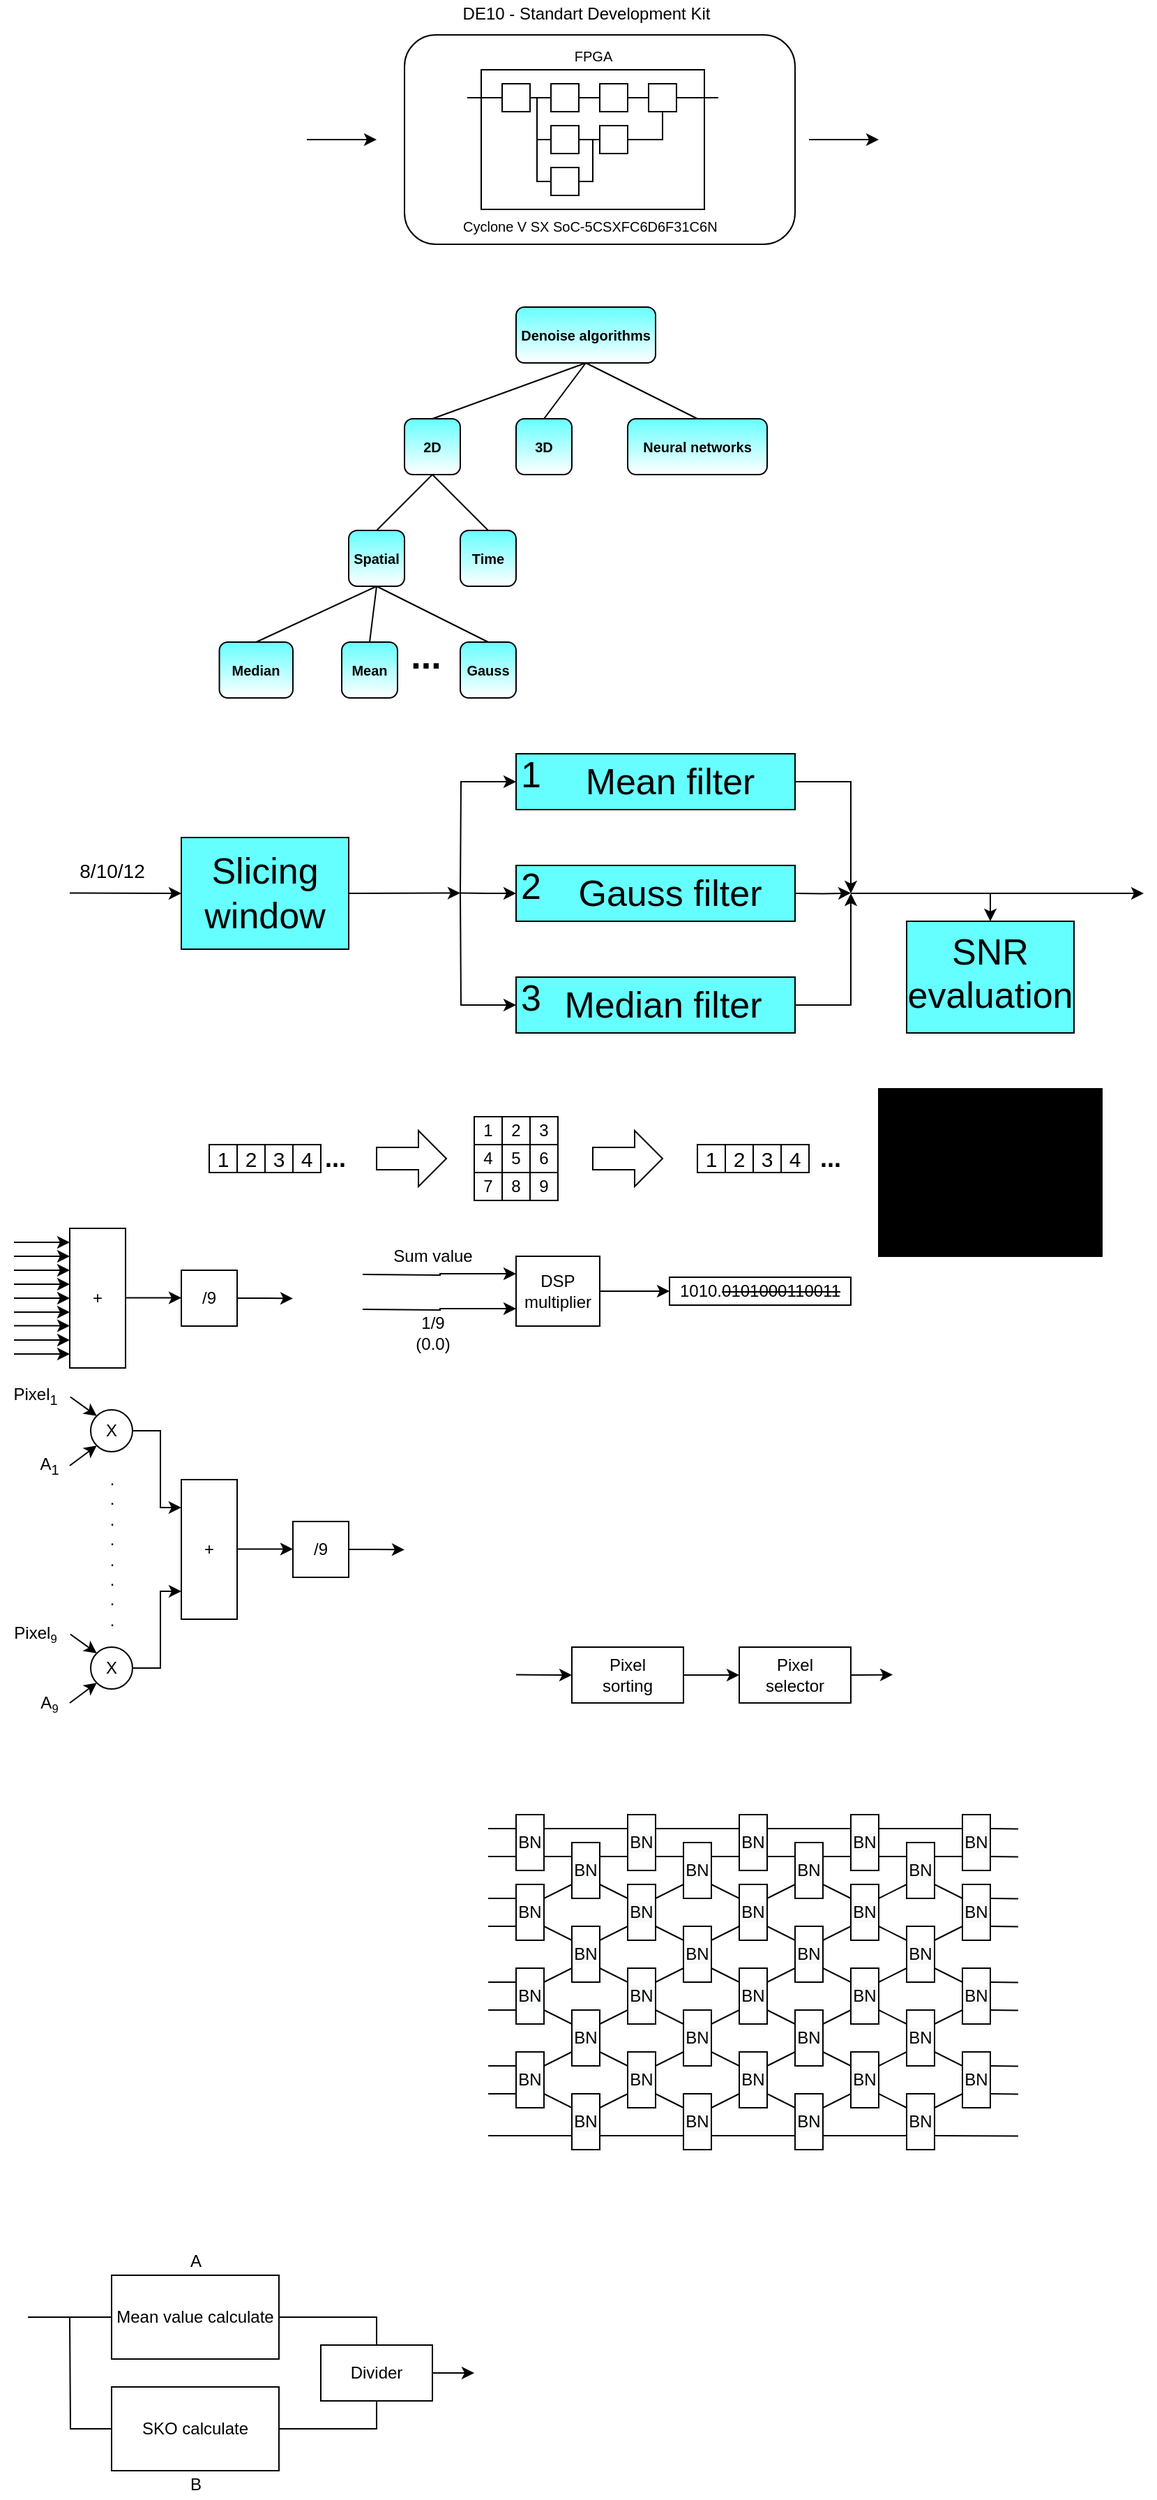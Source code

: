 <mxfile version="14.7.4" type="device"><diagram id="jrv_vGVZNx-6Bd09C2rQ" name="Page-1"><mxGraphModel dx="-1873" dy="355" grid="1" gridSize="10" guides="1" tooltips="1" connect="1" arrows="1" fold="1" page="1" pageScale="1" pageWidth="850" pageHeight="1100" math="0" shadow="0"><root><mxCell id="0"/><mxCell id="1" parent="0"/><mxCell id="NwHRlLFw4QqvUgIoEjXD-39" style="edgeStyle=orthogonalEdgeStyle;rounded=0;orthogonalLoop=1;jettySize=auto;html=1;exitX=0;exitY=0.5;exitDx=0;exitDy=0;endArrow=none;endFill=0;startArrow=classic;startFill=1;" parent="1" source="NwHRlLFw4QqvUgIoEjXD-2" edge="1"><mxGeometry relative="1" as="geometry"><mxPoint x="3130" y="160" as="targetPoint"/></mxGeometry></mxCell><mxCell id="NwHRlLFw4QqvUgIoEjXD-2" value="" style="shape=image;verticalLabelPosition=bottom;labelBackgroundColor=#ffffff;verticalAlign=top;aspect=fixed;imageAspect=0;image=http://pngimg.com/uploads/monitor/monitor_PNG101653.png;" parent="1" vertex="1"><mxGeometry x="3180" y="120" width="114.6" height="80" as="geometry"/></mxCell><mxCell id="NwHRlLFw4QqvUgIoEjXD-5" style="edgeStyle=orthogonalEdgeStyle;rounded=0;orthogonalLoop=1;jettySize=auto;html=1;" parent="1" edge="1"><mxGeometry relative="1" as="geometry"><mxPoint x="2820" y="160" as="targetPoint"/><mxPoint x="2770" y="160" as="sourcePoint"/></mxGeometry></mxCell><mxCell id="NwHRlLFw4QqvUgIoEjXD-4" value="" style="shape=image;verticalLabelPosition=bottom;labelBackgroundColor=#ffffff;verticalAlign=top;aspect=fixed;imageAspect=0;image=http://pngimg.com/uploads/web_camera/web_camera_PNG7982.png;" parent="1" vertex="1"><mxGeometry x="2700" y="122.96" width="64.54" height="74.08" as="geometry"/></mxCell><mxCell id="NwHRlLFw4QqvUgIoEjXD-7" value="" style="rounded=1;whiteSpace=wrap;html=1;" parent="1" vertex="1"><mxGeometry x="2840" y="85" width="280" height="150" as="geometry"/></mxCell><mxCell id="NwHRlLFw4QqvUgIoEjXD-8" value="DE10 - Standart Development Kit" style="text;html=1;align=center;verticalAlign=middle;resizable=0;points=[];autosize=1;strokeColor=none;" parent="1" vertex="1"><mxGeometry x="2875" y="60" width="190" height="20" as="geometry"/></mxCell><mxCell id="NwHRlLFw4QqvUgIoEjXD-11" value="FPGA" style="text;html=1;align=center;verticalAlign=middle;resizable=0;points=[];autosize=1;strokeColor=none;fontSize=10;" parent="1" vertex="1"><mxGeometry x="2955" y="90" width="40" height="20" as="geometry"/></mxCell><mxCell id="NwHRlLFw4QqvUgIoEjXD-31" value="" style="group" parent="1" vertex="1" connectable="0"><mxGeometry x="2885" y="110" width="185" height="120" as="geometry"/></mxCell><mxCell id="NwHRlLFw4QqvUgIoEjXD-13" value="" style="whiteSpace=wrap;html=1;" parent="NwHRlLFw4QqvUgIoEjXD-31" vertex="1"><mxGeometry x="10" width="160" height="100" as="geometry"/></mxCell><mxCell id="NwHRlLFw4QqvUgIoEjXD-30" style="edgeStyle=orthogonalEdgeStyle;rounded=0;orthogonalLoop=1;jettySize=auto;html=1;exitX=0;exitY=0.5;exitDx=0;exitDy=0;endArrow=none;endFill=0;" parent="NwHRlLFw4QqvUgIoEjXD-31" source="NwHRlLFw4QqvUgIoEjXD-14" edge="1"><mxGeometry relative="1" as="geometry"><mxPoint y="20.056" as="targetPoint"/></mxGeometry></mxCell><mxCell id="NwHRlLFw4QqvUgIoEjXD-14" value="" style="whiteSpace=wrap;html=1;" parent="NwHRlLFw4QqvUgIoEjXD-31" vertex="1"><mxGeometry x="25" y="10" width="20" height="20" as="geometry"/></mxCell><mxCell id="NwHRlLFw4QqvUgIoEjXD-15" value="" style="whiteSpace=wrap;html=1;" parent="NwHRlLFw4QqvUgIoEjXD-31" vertex="1"><mxGeometry x="60" y="10" width="20" height="20" as="geometry"/></mxCell><mxCell id="NwHRlLFw4QqvUgIoEjXD-21" style="edgeStyle=orthogonalEdgeStyle;rounded=0;orthogonalLoop=1;jettySize=auto;html=1;exitX=1;exitY=0.5;exitDx=0;exitDy=0;entryX=0;entryY=0.5;entryDx=0;entryDy=0;endArrow=none;endFill=0;" parent="NwHRlLFw4QqvUgIoEjXD-31" source="NwHRlLFw4QqvUgIoEjXD-14" target="NwHRlLFw4QqvUgIoEjXD-15" edge="1"><mxGeometry relative="1" as="geometry"/></mxCell><mxCell id="NwHRlLFw4QqvUgIoEjXD-16" value="" style="whiteSpace=wrap;html=1;" parent="NwHRlLFw4QqvUgIoEjXD-31" vertex="1"><mxGeometry x="95" y="10" width="20" height="20" as="geometry"/></mxCell><mxCell id="NwHRlLFw4QqvUgIoEjXD-26" style="edgeStyle=orthogonalEdgeStyle;rounded=0;orthogonalLoop=1;jettySize=auto;html=1;exitX=1;exitY=0.5;exitDx=0;exitDy=0;entryX=0;entryY=0.5;entryDx=0;entryDy=0;endArrow=none;endFill=0;" parent="NwHRlLFw4QqvUgIoEjXD-31" source="NwHRlLFw4QqvUgIoEjXD-15" target="NwHRlLFw4QqvUgIoEjXD-16" edge="1"><mxGeometry relative="1" as="geometry"/></mxCell><mxCell id="NwHRlLFw4QqvUgIoEjXD-29" style="edgeStyle=orthogonalEdgeStyle;rounded=0;orthogonalLoop=1;jettySize=auto;html=1;exitX=1;exitY=0.5;exitDx=0;exitDy=0;endArrow=none;endFill=0;" parent="NwHRlLFw4QqvUgIoEjXD-31" source="NwHRlLFw4QqvUgIoEjXD-17" edge="1"><mxGeometry relative="1" as="geometry"><mxPoint x="180" y="20.056" as="targetPoint"/></mxGeometry></mxCell><mxCell id="NwHRlLFw4QqvUgIoEjXD-17" value="" style="whiteSpace=wrap;html=1;" parent="NwHRlLFw4QqvUgIoEjXD-31" vertex="1"><mxGeometry x="130" y="10" width="20" height="20" as="geometry"/></mxCell><mxCell id="NwHRlLFw4QqvUgIoEjXD-28" style="edgeStyle=orthogonalEdgeStyle;rounded=0;orthogonalLoop=1;jettySize=auto;html=1;exitX=1;exitY=0.5;exitDx=0;exitDy=0;entryX=0;entryY=0.5;entryDx=0;entryDy=0;endArrow=none;endFill=0;" parent="NwHRlLFw4QqvUgIoEjXD-31" source="NwHRlLFw4QqvUgIoEjXD-16" target="NwHRlLFw4QqvUgIoEjXD-17" edge="1"><mxGeometry relative="1" as="geometry"/></mxCell><mxCell id="NwHRlLFw4QqvUgIoEjXD-25" style="edgeStyle=orthogonalEdgeStyle;rounded=0;orthogonalLoop=1;jettySize=auto;html=1;exitX=1;exitY=0.5;exitDx=0;exitDy=0;endArrow=none;endFill=0;" parent="NwHRlLFw4QqvUgIoEjXD-31" source="NwHRlLFw4QqvUgIoEjXD-18" edge="1"><mxGeometry relative="1" as="geometry"><mxPoint x="90" y="50.056" as="targetPoint"/></mxGeometry></mxCell><mxCell id="NwHRlLFw4QqvUgIoEjXD-18" value="" style="whiteSpace=wrap;html=1;" parent="NwHRlLFw4QqvUgIoEjXD-31" vertex="1"><mxGeometry x="60" y="40" width="20" height="20" as="geometry"/></mxCell><mxCell id="NwHRlLFw4QqvUgIoEjXD-22" style="edgeStyle=orthogonalEdgeStyle;rounded=0;orthogonalLoop=1;jettySize=auto;html=1;exitX=1;exitY=0.5;exitDx=0;exitDy=0;entryX=0;entryY=0.5;entryDx=0;entryDy=0;endArrow=none;endFill=0;" parent="NwHRlLFw4QqvUgIoEjXD-31" source="NwHRlLFw4QqvUgIoEjXD-14" target="NwHRlLFw4QqvUgIoEjXD-18" edge="1"><mxGeometry relative="1" as="geometry"><Array as="points"><mxPoint x="50" y="20"/><mxPoint x="50" y="50"/></Array></mxGeometry></mxCell><mxCell id="NwHRlLFw4QqvUgIoEjXD-19" value="" style="whiteSpace=wrap;html=1;" parent="NwHRlLFw4QqvUgIoEjXD-31" vertex="1"><mxGeometry x="60" y="70" width="20" height="20" as="geometry"/></mxCell><mxCell id="NwHRlLFw4QqvUgIoEjXD-23" style="edgeStyle=orthogonalEdgeStyle;rounded=0;orthogonalLoop=1;jettySize=auto;html=1;exitX=1;exitY=0.5;exitDx=0;exitDy=0;entryX=0;entryY=0.5;entryDx=0;entryDy=0;endArrow=none;endFill=0;" parent="NwHRlLFw4QqvUgIoEjXD-31" source="NwHRlLFw4QqvUgIoEjXD-14" target="NwHRlLFw4QqvUgIoEjXD-19" edge="1"><mxGeometry relative="1" as="geometry"><Array as="points"><mxPoint x="50" y="20"/><mxPoint x="50" y="80"/></Array></mxGeometry></mxCell><mxCell id="NwHRlLFw4QqvUgIoEjXD-27" style="edgeStyle=orthogonalEdgeStyle;rounded=0;orthogonalLoop=1;jettySize=auto;html=1;exitX=1;exitY=0.5;exitDx=0;exitDy=0;entryX=0.5;entryY=1;entryDx=0;entryDy=0;endArrow=none;endFill=0;" parent="NwHRlLFw4QqvUgIoEjXD-31" source="NwHRlLFw4QqvUgIoEjXD-20" target="NwHRlLFw4QqvUgIoEjXD-17" edge="1"><mxGeometry relative="1" as="geometry"/></mxCell><mxCell id="NwHRlLFw4QqvUgIoEjXD-20" value="" style="whiteSpace=wrap;html=1;" parent="NwHRlLFw4QqvUgIoEjXD-31" vertex="1"><mxGeometry x="95" y="40" width="20" height="20" as="geometry"/></mxCell><mxCell id="NwHRlLFw4QqvUgIoEjXD-24" style="edgeStyle=orthogonalEdgeStyle;rounded=0;orthogonalLoop=1;jettySize=auto;html=1;exitX=1;exitY=0.5;exitDx=0;exitDy=0;entryX=0;entryY=0.5;entryDx=0;entryDy=0;endArrow=none;endFill=0;" parent="NwHRlLFw4QqvUgIoEjXD-31" source="NwHRlLFw4QqvUgIoEjXD-19" target="NwHRlLFw4QqvUgIoEjXD-20" edge="1"><mxGeometry relative="1" as="geometry"><Array as="points"><mxPoint x="90" y="80"/><mxPoint x="90" y="50"/></Array></mxGeometry></mxCell><mxCell id="NwHRlLFw4QqvUgIoEjXD-40" value="&lt;span style=&quot;color: rgb(0, 0, 0); font-family: arial, &amp;quot;helvetica cy&amp;quot;, helvetica, &amp;quot;nimbus sans l&amp;quot;, sans-serif; font-size: 10px; font-style: normal; font-weight: 400; letter-spacing: normal; text-indent: 0px; text-transform: none; word-spacing: 0px; background-color: rgb(255, 255, 255); display: inline; float: none;&quot;&gt;Cyclone V SX SoC-5CSXFC6D6F31C6N&lt;/span&gt;" style="text;whiteSpace=wrap;html=1;fontSize=10;" parent="NwHRlLFw4QqvUgIoEjXD-31" vertex="1"><mxGeometry x="-5" y="100" width="190" height="20" as="geometry"/></mxCell><mxCell id="NwHRlLFw4QqvUgIoEjXD-45" style="rounded=0;orthogonalLoop=1;jettySize=auto;html=1;exitX=0.5;exitY=0;exitDx=0;exitDy=0;entryX=0.5;entryY=1;entryDx=0;entryDy=0;fontSize=10;startArrow=none;startFill=0;endArrow=none;endFill=0;" parent="1" source="NwHRlLFw4QqvUgIoEjXD-42" target="NwHRlLFw4QqvUgIoEjXD-41" edge="1"><mxGeometry relative="1" as="geometry"/></mxCell><mxCell id="NwHRlLFw4QqvUgIoEjXD-46" style="edgeStyle=none;rounded=0;orthogonalLoop=1;jettySize=auto;html=1;exitX=0.5;exitY=0;exitDx=0;exitDy=0;entryX=0.5;entryY=1;entryDx=0;entryDy=0;fontSize=10;startArrow=none;startFill=0;endArrow=none;endFill=0;" parent="1" source="NwHRlLFw4QqvUgIoEjXD-43" target="NwHRlLFw4QqvUgIoEjXD-41" edge="1"><mxGeometry relative="1" as="geometry"/></mxCell><mxCell id="NwHRlLFw4QqvUgIoEjXD-47" style="edgeStyle=none;rounded=0;orthogonalLoop=1;jettySize=auto;html=1;exitX=0.5;exitY=0;exitDx=0;exitDy=0;entryX=0.5;entryY=1;entryDx=0;entryDy=0;fontSize=10;startArrow=none;startFill=0;endArrow=none;endFill=0;" parent="1" source="NwHRlLFw4QqvUgIoEjXD-44" target="NwHRlLFw4QqvUgIoEjXD-41" edge="1"><mxGeometry relative="1" as="geometry"/></mxCell><mxCell id="NwHRlLFw4QqvUgIoEjXD-41" value="&lt;span style=&quot;&quot;&gt;Denoise algorithms&lt;/span&gt;" style="rounded=1;whiteSpace=wrap;html=1;fontSize=10;labelBackgroundColor=none;fillColor=#66FFFF;gradientColor=#ffffff;fontStyle=1" parent="1" vertex="1"><mxGeometry x="2920" y="280" width="100" height="40" as="geometry"/></mxCell><mxCell id="NwHRlLFw4QqvUgIoEjXD-50" style="edgeStyle=none;rounded=0;orthogonalLoop=1;jettySize=auto;html=1;exitX=0.5;exitY=0;exitDx=0;exitDy=0;entryX=0.5;entryY=1;entryDx=0;entryDy=0;fontSize=10;startArrow=none;startFill=0;endArrow=none;endFill=0;" parent="1" source="NwHRlLFw4QqvUgIoEjXD-48" target="NwHRlLFw4QqvUgIoEjXD-42" edge="1"><mxGeometry relative="1" as="geometry"/></mxCell><mxCell id="NwHRlLFw4QqvUgIoEjXD-51" style="edgeStyle=none;rounded=0;orthogonalLoop=1;jettySize=auto;html=1;exitX=0.5;exitY=0;exitDx=0;exitDy=0;entryX=0.5;entryY=1;entryDx=0;entryDy=0;fontSize=10;startArrow=none;startFill=0;endArrow=none;endFill=0;" parent="1" source="NwHRlLFw4QqvUgIoEjXD-49" target="NwHRlLFw4QqvUgIoEjXD-42" edge="1"><mxGeometry relative="1" as="geometry"/></mxCell><mxCell id="NwHRlLFw4QqvUgIoEjXD-42" value="2D" style="rounded=1;whiteSpace=wrap;html=1;fontSize=10;fontStyle=1;fillColor=#66FFFF;gradientColor=#ffffff;" parent="1" vertex="1"><mxGeometry x="2840" y="360" width="40" height="40" as="geometry"/></mxCell><mxCell id="NwHRlLFw4QqvUgIoEjXD-43" value="3D" style="rounded=1;whiteSpace=wrap;html=1;fontSize=10;fontStyle=1;fillColor=#66FFFF;gradientColor=#ffffff;" parent="1" vertex="1"><mxGeometry x="2920" y="360" width="40" height="40" as="geometry"/></mxCell><mxCell id="NwHRlLFw4QqvUgIoEjXD-44" value="Neural networks" style="rounded=1;whiteSpace=wrap;html=1;fontSize=10;fontStyle=1;fillColor=#66FFFF;gradientColor=#ffffff;" parent="1" vertex="1"><mxGeometry x="3000" y="360" width="100" height="40" as="geometry"/></mxCell><mxCell id="NwHRlLFw4QqvUgIoEjXD-55" style="edgeStyle=none;rounded=0;orthogonalLoop=1;jettySize=auto;html=1;exitX=0.5;exitY=0;exitDx=0;exitDy=0;entryX=0.5;entryY=1;entryDx=0;entryDy=0;fontSize=10;startArrow=none;startFill=0;endArrow=none;endFill=0;" parent="1" source="NwHRlLFw4QqvUgIoEjXD-52" target="NwHRlLFw4QqvUgIoEjXD-48" edge="1"><mxGeometry relative="1" as="geometry"/></mxCell><mxCell id="NwHRlLFw4QqvUgIoEjXD-56" style="edgeStyle=none;rounded=0;orthogonalLoop=1;jettySize=auto;html=1;exitX=0.5;exitY=0;exitDx=0;exitDy=0;entryX=0.5;entryY=1;entryDx=0;entryDy=0;fontSize=10;startArrow=none;startFill=0;endArrow=none;endFill=0;" parent="1" source="NwHRlLFw4QqvUgIoEjXD-53" target="NwHRlLFw4QqvUgIoEjXD-48" edge="1"><mxGeometry relative="1" as="geometry"/></mxCell><mxCell id="NwHRlLFw4QqvUgIoEjXD-57" style="edgeStyle=none;rounded=0;orthogonalLoop=1;jettySize=auto;html=1;exitX=0.5;exitY=0;exitDx=0;exitDy=0;entryX=0.5;entryY=1;entryDx=0;entryDy=0;fontSize=10;startArrow=none;startFill=0;endArrow=none;endFill=0;" parent="1" source="NwHRlLFw4QqvUgIoEjXD-54" target="NwHRlLFw4QqvUgIoEjXD-48" edge="1"><mxGeometry relative="1" as="geometry"/></mxCell><mxCell id="NwHRlLFw4QqvUgIoEjXD-48" value="Spatial" style="rounded=1;whiteSpace=wrap;html=1;fontSize=10;fontStyle=1;fillColor=#66FFFF;gradientColor=#ffffff;" parent="1" vertex="1"><mxGeometry x="2800" y="440" width="40" height="40" as="geometry"/></mxCell><mxCell id="NwHRlLFw4QqvUgIoEjXD-49" value="Time" style="rounded=1;whiteSpace=wrap;html=1;fontSize=10;fontStyle=1;fillColor=#66FFFF;gradientColor=#ffffff;" parent="1" vertex="1"><mxGeometry x="2880" y="440" width="40" height="40" as="geometry"/></mxCell><mxCell id="NwHRlLFw4QqvUgIoEjXD-52" value="Median" style="rounded=1;whiteSpace=wrap;html=1;fontSize=10;fontStyle=1;gradientColor=#ffffff;fillColor=#66FFFF;" parent="1" vertex="1"><mxGeometry x="2707.27" y="520" width="52.73" height="40" as="geometry"/></mxCell><mxCell id="NwHRlLFw4QqvUgIoEjXD-53" value="Mean" style="rounded=1;whiteSpace=wrap;html=1;fontSize=10;fontStyle=1;gradientColor=#ffffff;fillColor=#66FFFF;" parent="1" vertex="1"><mxGeometry x="2795" y="520" width="40" height="40" as="geometry"/></mxCell><mxCell id="NwHRlLFw4QqvUgIoEjXD-54" value="Gauss" style="rounded=1;whiteSpace=wrap;html=1;fontSize=10;fontStyle=1;gradientColor=#ffffff;fillColor=#66FFFF;" parent="1" vertex="1"><mxGeometry x="2880" y="520" width="40" height="40" as="geometry"/></mxCell><mxCell id="NwHRlLFw4QqvUgIoEjXD-58" value="..." style="text;html=1;align=center;verticalAlign=middle;resizable=0;points=[];autosize=1;strokeColor=none;fontSize=26;fontStyle=1" parent="1" vertex="1"><mxGeometry x="2835" y="510" width="40" height="40" as="geometry"/></mxCell><mxCell id="NwHRlLFw4QqvUgIoEjXD-60" style="edgeStyle=none;rounded=0;orthogonalLoop=1;jettySize=auto;html=1;exitX=0;exitY=0.5;exitDx=0;exitDy=0;fontSize=26;fontColor=#000000;startArrow=classic;startFill=1;endArrow=none;endFill=0;entryX=0;entryY=0.5;entryDx=0;entryDy=0;" parent="1" source="NwHRlLFw4QqvUgIoEjXD-59" edge="1"><mxGeometry relative="1" as="geometry"><mxPoint x="2600" y="699.793" as="targetPoint"/></mxGeometry></mxCell><mxCell id="NwHRlLFw4QqvUgIoEjXD-62" style="edgeStyle=none;rounded=0;orthogonalLoop=1;jettySize=auto;html=1;exitX=1;exitY=0.5;exitDx=0;exitDy=0;fontSize=26;fontColor=#000000;startArrow=classic;startFill=1;endArrow=none;endFill=0;entryX=1;entryY=0.5;entryDx=0;entryDy=0;" parent="1" target="NwHRlLFw4QqvUgIoEjXD-59" edge="1"><mxGeometry relative="1" as="geometry"><mxPoint x="2880" y="699.793" as="sourcePoint"/></mxGeometry></mxCell><mxCell id="NwHRlLFw4QqvUgIoEjXD-59" value="Slicing window" style="whiteSpace=wrap;html=1;labelBackgroundColor=none;fontSize=26;fontColor=#000000;fillColor=#66FFFF;" parent="1" vertex="1"><mxGeometry x="2680" y="660" width="120" height="80" as="geometry"/></mxCell><mxCell id="NwHRlLFw4QqvUgIoEjXD-61" value="&lt;font style=&quot;font-size: 14px&quot;&gt;8/10/12&lt;/font&gt;" style="text;html=1;align=center;verticalAlign=middle;resizable=0;points=[];autosize=1;strokeColor=none;fontSize=26;fontColor=#000000;" parent="1" vertex="1"><mxGeometry x="2600" y="660" width="60" height="40" as="geometry"/></mxCell><mxCell id="NwHRlLFw4QqvUgIoEjXD-69" style="edgeStyle=orthogonalEdgeStyle;rounded=0;orthogonalLoop=1;jettySize=auto;html=1;exitX=0;exitY=0.5;exitDx=0;exitDy=0;fontSize=26;fontColor=#000000;startArrow=classic;startFill=1;endArrow=none;endFill=0;" parent="1" source="NwHRlLFw4QqvUgIoEjXD-63" edge="1"><mxGeometry relative="1" as="geometry"><mxPoint x="2880" y="700" as="targetPoint"/></mxGeometry></mxCell><mxCell id="NwHRlLFw4QqvUgIoEjXD-72" style="edgeStyle=orthogonalEdgeStyle;rounded=0;orthogonalLoop=1;jettySize=auto;html=1;fontSize=26;fontColor=#000000;startArrow=classic;startFill=1;endArrow=none;endFill=0;entryX=1;entryY=0.5;entryDx=0;entryDy=0;" parent="1" target="NwHRlLFw4QqvUgIoEjXD-63" edge="1"><mxGeometry relative="1" as="geometry"><mxPoint x="3160" y="700" as="sourcePoint"/><Array as="points"><mxPoint x="3160" y="620"/></Array></mxGeometry></mxCell><mxCell id="NwHRlLFw4QqvUgIoEjXD-63" value="1" style="rounded=0;whiteSpace=wrap;html=1;labelBackgroundColor=none;fontSize=26;fontColor=#000000;fillColor=#66FFFF;gradientColor=none;verticalAlign=bottom;labelPosition=left;verticalLabelPosition=top;align=right;spacingLeft=0;spacingBottom=-33;spacingRight=-20;" parent="1" vertex="1"><mxGeometry x="2920" y="600" width="200" height="40" as="geometry"/></mxCell><mxCell id="NwHRlLFw4QqvUgIoEjXD-64" value="Mean filter" style="text;html=1;align=center;verticalAlign=middle;resizable=0;points=[];autosize=1;strokeColor=none;fontSize=26;fontColor=#000000;" parent="1" vertex="1"><mxGeometry x="2960" y="600" width="140" height="40" as="geometry"/></mxCell><mxCell id="NwHRlLFw4QqvUgIoEjXD-70" style="edgeStyle=orthogonalEdgeStyle;rounded=0;orthogonalLoop=1;jettySize=auto;html=1;exitX=0;exitY=0.5;exitDx=0;exitDy=0;fontSize=26;fontColor=#000000;startArrow=classic;startFill=1;endArrow=none;endFill=0;" parent="1" source="NwHRlLFw4QqvUgIoEjXD-65" edge="1"><mxGeometry relative="1" as="geometry"><mxPoint x="2880" y="699.793" as="targetPoint"/></mxGeometry></mxCell><mxCell id="NwHRlLFw4QqvUgIoEjXD-74" style="edgeStyle=orthogonalEdgeStyle;rounded=0;orthogonalLoop=1;jettySize=auto;html=1;exitX=1;exitY=0.5;exitDx=0;exitDy=0;fontSize=26;fontColor=#000000;startArrow=classic;startFill=1;endArrow=none;endFill=0;entryX=1;entryY=0.5;entryDx=0;entryDy=0;" parent="1" target="NwHRlLFw4QqvUgIoEjXD-65" edge="1"><mxGeometry relative="1" as="geometry"><mxPoint x="3160" y="699.793" as="sourcePoint"/></mxGeometry></mxCell><mxCell id="NwHRlLFw4QqvUgIoEjXD-65" value="2" style="rounded=0;whiteSpace=wrap;html=1;labelBackgroundColor=none;fontSize=26;fontColor=#000000;fillColor=#66FFFF;gradientColor=none;verticalAlign=bottom;labelPosition=left;verticalLabelPosition=top;align=right;spacingLeft=0;spacingBottom=-33;spacingRight=-20;" parent="1" vertex="1"><mxGeometry x="2920" y="680" width="200" height="40" as="geometry"/></mxCell><mxCell id="NwHRlLFw4QqvUgIoEjXD-71" style="edgeStyle=orthogonalEdgeStyle;rounded=0;orthogonalLoop=1;jettySize=auto;html=1;exitX=0;exitY=0.5;exitDx=0;exitDy=0;fontSize=26;fontColor=#000000;startArrow=classic;startFill=1;endArrow=none;endFill=0;" parent="1" source="NwHRlLFw4QqvUgIoEjXD-66" edge="1"><mxGeometry relative="1" as="geometry"><mxPoint x="2880" y="700" as="targetPoint"/></mxGeometry></mxCell><mxCell id="NwHRlLFw4QqvUgIoEjXD-73" style="edgeStyle=orthogonalEdgeStyle;rounded=0;orthogonalLoop=1;jettySize=auto;html=1;exitX=1;exitY=0.5;exitDx=0;exitDy=0;fontSize=26;fontColor=#000000;startArrow=classic;startFill=1;endArrow=none;endFill=0;entryX=1;entryY=0.5;entryDx=0;entryDy=0;" parent="1" target="NwHRlLFw4QqvUgIoEjXD-66" edge="1"><mxGeometry relative="1" as="geometry"><mxPoint x="3160" y="700" as="sourcePoint"/><Array as="points"><mxPoint x="3160" y="780"/></Array></mxGeometry></mxCell><mxCell id="NwHRlLFw4QqvUgIoEjXD-66" value="3" style="rounded=0;whiteSpace=wrap;html=1;labelBackgroundColor=none;fontSize=26;fontColor=#000000;fillColor=#66FFFF;gradientColor=none;verticalAlign=bottom;labelPosition=left;verticalLabelPosition=top;align=right;spacingLeft=0;spacingBottom=-33;spacingRight=-20;" parent="1" vertex="1"><mxGeometry x="2920" y="760" width="200" height="40" as="geometry"/></mxCell><mxCell id="NwHRlLFw4QqvUgIoEjXD-67" value="Gauss filter" style="text;html=1;align=center;verticalAlign=middle;resizable=0;points=[];autosize=1;strokeColor=none;fontSize=26;fontColor=#000000;" parent="1" vertex="1"><mxGeometry x="2955" y="680" width="150" height="40" as="geometry"/></mxCell><mxCell id="NwHRlLFw4QqvUgIoEjXD-68" value="Median filter" style="text;html=1;align=center;verticalAlign=middle;resizable=0;points=[];autosize=1;strokeColor=none;fontSize=26;fontColor=#000000;" parent="1" vertex="1"><mxGeometry x="2945" y="760" width="160" height="40" as="geometry"/></mxCell><mxCell id="NwHRlLFw4QqvUgIoEjXD-76" style="edgeStyle=orthogonalEdgeStyle;rounded=0;orthogonalLoop=1;jettySize=auto;html=1;exitX=0.5;exitY=0;exitDx=0;exitDy=0;fontSize=26;fontColor=#000000;startArrow=classic;startFill=1;endArrow=none;endFill=0;" parent="1" source="NwHRlLFw4QqvUgIoEjXD-75" edge="1"><mxGeometry relative="1" as="geometry"><mxPoint x="3160" y="700" as="targetPoint"/><Array as="points"><mxPoint x="3260" y="700"/></Array></mxGeometry></mxCell><mxCell id="NwHRlLFw4QqvUgIoEjXD-75" value="SNR&lt;br&gt;evaluation" style="rounded=0;whiteSpace=wrap;html=1;labelBackgroundColor=none;fontSize=26;fontColor=#000000;fillColor=#66FFFF;gradientColor=none;verticalAlign=top;" parent="1" vertex="1"><mxGeometry x="3200" y="720" width="120" height="80" as="geometry"/></mxCell><mxCell id="NwHRlLFw4QqvUgIoEjXD-77" value="" style="endArrow=classic;html=1;fontSize=26;fontColor=#000000;" parent="1" edge="1"><mxGeometry width="50" height="50" relative="1" as="geometry"><mxPoint x="3260" y="700" as="sourcePoint"/><mxPoint x="3370" y="700" as="targetPoint"/></mxGeometry></mxCell><mxCell id="kUmRFxHklZRtMCpKayQR-17" value="" style="group" parent="1" vertex="1" connectable="0"><mxGeometry x="2890" y="860" width="60" height="60" as="geometry"/></mxCell><mxCell id="kUmRFxHklZRtMCpKayQR-6" value="" style="rounded=0;whiteSpace=wrap;html=1;" parent="kUmRFxHklZRtMCpKayQR-17" vertex="1"><mxGeometry width="60" height="60" as="geometry"/></mxCell><mxCell id="kUmRFxHklZRtMCpKayQR-8" value="1" style="rounded=0;whiteSpace=wrap;html=1;" parent="kUmRFxHklZRtMCpKayQR-17" vertex="1"><mxGeometry width="20" height="20" as="geometry"/></mxCell><mxCell id="kUmRFxHklZRtMCpKayQR-9" value="2" style="rounded=0;whiteSpace=wrap;html=1;" parent="kUmRFxHklZRtMCpKayQR-17" vertex="1"><mxGeometry x="20" width="20" height="20" as="geometry"/></mxCell><mxCell id="kUmRFxHklZRtMCpKayQR-10" value="3" style="rounded=0;whiteSpace=wrap;html=1;" parent="kUmRFxHklZRtMCpKayQR-17" vertex="1"><mxGeometry x="40" width="20" height="20" as="geometry"/></mxCell><mxCell id="kUmRFxHklZRtMCpKayQR-11" value="4" style="rounded=0;whiteSpace=wrap;html=1;" parent="kUmRFxHklZRtMCpKayQR-17" vertex="1"><mxGeometry y="20" width="20" height="20" as="geometry"/></mxCell><mxCell id="kUmRFxHklZRtMCpKayQR-12" value="5" style="rounded=0;whiteSpace=wrap;html=1;" parent="kUmRFxHklZRtMCpKayQR-17" vertex="1"><mxGeometry x="20" y="20" width="20" height="20" as="geometry"/></mxCell><mxCell id="kUmRFxHklZRtMCpKayQR-13" value="6" style="rounded=0;whiteSpace=wrap;html=1;" parent="kUmRFxHklZRtMCpKayQR-17" vertex="1"><mxGeometry x="40" y="20" width="20" height="20" as="geometry"/></mxCell><mxCell id="kUmRFxHklZRtMCpKayQR-14" value="7" style="rounded=0;whiteSpace=wrap;html=1;" parent="kUmRFxHklZRtMCpKayQR-17" vertex="1"><mxGeometry y="40" width="20" height="20" as="geometry"/></mxCell><mxCell id="kUmRFxHklZRtMCpKayQR-15" value="8" style="rounded=0;whiteSpace=wrap;html=1;" parent="kUmRFxHklZRtMCpKayQR-17" vertex="1"><mxGeometry x="20" y="40" width="20" height="20" as="geometry"/></mxCell><mxCell id="kUmRFxHklZRtMCpKayQR-16" value="9" style="rounded=0;whiteSpace=wrap;html=1;" parent="kUmRFxHklZRtMCpKayQR-17" vertex="1"><mxGeometry x="40" y="40" width="20" height="20" as="geometry"/></mxCell><mxCell id="kUmRFxHklZRtMCpKayQR-43" value="" style="group" parent="1" vertex="1" connectable="0"><mxGeometry x="3180" y="840" width="160" height="120" as="geometry"/></mxCell><mxCell id="kUmRFxHklZRtMCpKayQR-40" value="" style="whiteSpace=wrap;html=1;fillColor=#000000;" parent="kUmRFxHklZRtMCpKayQR-43" vertex="1"><mxGeometry width="160" height="120" as="geometry"/></mxCell><mxCell id="kUmRFxHklZRtMCpKayQR-42" value="" style="shape=image;verticalLabelPosition=bottom;labelBackgroundColor=#ffffff;verticalAlign=top;aspect=fixed;imageAspect=0;image=https://million-wallpapers.ru/wallpapers/3/55/537805121054309/britanskij-kot-okrasa.jpg;" parent="kUmRFxHklZRtMCpKayQR-43" vertex="1"><mxGeometry x="11" y="16.88" width="138" height="86.25" as="geometry"/></mxCell><mxCell id="kUmRFxHklZRtMCpKayQR-69" value="" style="group" parent="1" vertex="1" connectable="0"><mxGeometry x="3050" y="880" width="110" height="20" as="geometry"/></mxCell><mxCell id="kUmRFxHklZRtMCpKayQR-68" value="&lt;b&gt;&lt;font style=&quot;font-size: 18px&quot;&gt;...&lt;/font&gt;&lt;/b&gt;" style="text;html=1;align=center;verticalAlign=middle;resizable=0;points=[];autosize=1;strokeColor=none;" parent="kUmRFxHklZRtMCpKayQR-69" vertex="1"><mxGeometry x="80" width="30" height="20" as="geometry"/></mxCell><mxCell id="kUmRFxHklZRtMCpKayQR-59" value="&lt;font style=&quot;font-size: 15px&quot;&gt;1&lt;/font&gt;" style="whiteSpace=wrap;html=1;labelBackgroundColor=none;fontSize=26;fontColor=#000000;gradientColor=none;verticalAlign=top;fillColor=#FFFFFF;spacingTop=-15;" parent="kUmRFxHklZRtMCpKayQR-69" vertex="1"><mxGeometry width="20" height="20" as="geometry"/></mxCell><mxCell id="kUmRFxHklZRtMCpKayQR-60" value="&lt;font style=&quot;font-size: 15px&quot;&gt;2&lt;/font&gt;" style="whiteSpace=wrap;html=1;labelBackgroundColor=none;fontSize=26;fontColor=#000000;gradientColor=none;verticalAlign=top;fillColor=#FFFFFF;spacingTop=-15;" parent="kUmRFxHklZRtMCpKayQR-69" vertex="1"><mxGeometry x="20" width="20" height="20" as="geometry"/></mxCell><mxCell id="kUmRFxHklZRtMCpKayQR-61" value="&lt;font style=&quot;font-size: 15px&quot;&gt;3&lt;/font&gt;" style="whiteSpace=wrap;html=1;labelBackgroundColor=none;fontSize=26;fontColor=#000000;gradientColor=none;verticalAlign=top;fillColor=#FFFFFF;spacingTop=-15;" parent="kUmRFxHklZRtMCpKayQR-69" vertex="1"><mxGeometry x="40" width="20" height="20" as="geometry"/></mxCell><mxCell id="kUmRFxHklZRtMCpKayQR-63" value="&lt;font style=&quot;font-size: 15px&quot;&gt;4&lt;/font&gt;" style="whiteSpace=wrap;html=1;labelBackgroundColor=none;fontSize=26;fontColor=#000000;gradientColor=none;verticalAlign=top;fillColor=#FFFFFF;spacingTop=-15;" parent="kUmRFxHklZRtMCpKayQR-69" vertex="1"><mxGeometry x="60" width="20" height="20" as="geometry"/></mxCell><mxCell id="kUmRFxHklZRtMCpKayQR-70" value="" style="shape=singleArrow;whiteSpace=wrap;html=1;arrowWidth=0.4;arrowSize=0.4;fillColor=#FFFFFF;" parent="1" vertex="1"><mxGeometry x="2975" y="870" width="50" height="40" as="geometry"/></mxCell><mxCell id="kUmRFxHklZRtMCpKayQR-71" value="" style="shape=singleArrow;whiteSpace=wrap;html=1;arrowWidth=0.4;arrowSize=0.4;fillColor=#FFFFFF;" parent="1" vertex="1"><mxGeometry x="2820" y="870" width="50" height="40" as="geometry"/></mxCell><mxCell id="NwHRlLFw4QqvUgIoEjXD-78" value="&lt;font style=&quot;font-size: 15px&quot;&gt;1&lt;/font&gt;" style="whiteSpace=wrap;html=1;labelBackgroundColor=none;fontSize=26;fontColor=#000000;gradientColor=none;verticalAlign=top;fillColor=#FFFFFF;spacingTop=-15;" parent="1" vertex="1"><mxGeometry x="2700" y="880" width="20" height="20" as="geometry"/></mxCell><mxCell id="NwHRlLFw4QqvUgIoEjXD-84" value="&lt;font style=&quot;font-size: 15px&quot;&gt;2&lt;/font&gt;" style="whiteSpace=wrap;html=1;labelBackgroundColor=none;fontSize=26;fontColor=#000000;gradientColor=none;verticalAlign=top;fillColor=#FFFFFF;spacingTop=-15;" parent="1" vertex="1"><mxGeometry x="2720" y="880" width="20" height="20" as="geometry"/></mxCell><mxCell id="NwHRlLFw4QqvUgIoEjXD-85" value="&lt;font style=&quot;font-size: 15px&quot;&gt;3&lt;/font&gt;" style="whiteSpace=wrap;html=1;labelBackgroundColor=none;fontSize=26;fontColor=#000000;gradientColor=none;verticalAlign=top;fillColor=#FFFFFF;spacingTop=-15;" parent="1" vertex="1"><mxGeometry x="2740" y="880" width="20" height="20" as="geometry"/></mxCell><mxCell id="kUmRFxHklZRtMCpKayQR-1" value="&lt;font style=&quot;font-size: 15px&quot;&gt;4&lt;/font&gt;" style="whiteSpace=wrap;html=1;labelBackgroundColor=none;fontSize=26;fontColor=#000000;gradientColor=none;verticalAlign=top;fillColor=#FFFFFF;spacingTop=-15;" parent="1" vertex="1"><mxGeometry x="2760" y="880" width="20" height="20" as="geometry"/></mxCell><mxCell id="kUmRFxHklZRtMCpKayQR-45" value="&lt;b&gt;&lt;font style=&quot;font-size: 18px&quot;&gt;...&lt;/font&gt;&lt;/b&gt;" style="text;html=1;align=center;verticalAlign=middle;resizable=0;points=[];autosize=1;strokeColor=none;" parent="1" vertex="1"><mxGeometry x="2775" y="880" width="30" height="20" as="geometry"/></mxCell><mxCell id="iIVL9X5-HRhbb2DNPi1H-1" value="+" style="whiteSpace=wrap;html=1;fillColor=#FFFFFF;" parent="1" vertex="1"><mxGeometry x="2600" y="940" width="40" height="100" as="geometry"/></mxCell><mxCell id="iIVL9X5-HRhbb2DNPi1H-2" value="" style="endArrow=classic;html=1;" parent="1" edge="1"><mxGeometry width="50" height="50" relative="1" as="geometry"><mxPoint x="2640" y="989.76" as="sourcePoint"/><mxPoint x="2680" y="989.76" as="targetPoint"/></mxGeometry></mxCell><mxCell id="iIVL9X5-HRhbb2DNPi1H-3" value="" style="endArrow=classic;html=1;" parent="1" edge="1"><mxGeometry width="50" height="50" relative="1" as="geometry"><mxPoint x="2560" y="950" as="sourcePoint"/><mxPoint x="2600" y="950" as="targetPoint"/><Array as="points"><mxPoint x="2590" y="950"/></Array></mxGeometry></mxCell><mxCell id="iIVL9X5-HRhbb2DNPi1H-4" value="" style="endArrow=classic;html=1;" parent="1" edge="1"><mxGeometry width="50" height="50" relative="1" as="geometry"><mxPoint x="2560" y="960" as="sourcePoint"/><mxPoint x="2600" y="960" as="targetPoint"/></mxGeometry></mxCell><mxCell id="iIVL9X5-HRhbb2DNPi1H-5" value="" style="endArrow=classic;html=1;" parent="1" edge="1"><mxGeometry width="50" height="50" relative="1" as="geometry"><mxPoint x="2560" y="970" as="sourcePoint"/><mxPoint x="2600" y="970" as="targetPoint"/></mxGeometry></mxCell><mxCell id="iIVL9X5-HRhbb2DNPi1H-6" value="" style="endArrow=classic;html=1;" parent="1" edge="1"><mxGeometry width="50" height="50" relative="1" as="geometry"><mxPoint x="2560" y="980" as="sourcePoint"/><mxPoint x="2600" y="980" as="targetPoint"/></mxGeometry></mxCell><mxCell id="iIVL9X5-HRhbb2DNPi1H-7" value="" style="endArrow=classic;html=1;" parent="1" edge="1"><mxGeometry width="50" height="50" relative="1" as="geometry"><mxPoint x="2560" y="990" as="sourcePoint"/><mxPoint x="2600" y="990" as="targetPoint"/></mxGeometry></mxCell><mxCell id="iIVL9X5-HRhbb2DNPi1H-8" value="" style="endArrow=classic;html=1;" parent="1" edge="1"><mxGeometry width="50" height="50" relative="1" as="geometry"><mxPoint x="2560" y="1000" as="sourcePoint"/><mxPoint x="2600" y="1000" as="targetPoint"/></mxGeometry></mxCell><mxCell id="iIVL9X5-HRhbb2DNPi1H-9" value="" style="endArrow=classic;html=1;" parent="1" edge="1"><mxGeometry width="50" height="50" relative="1" as="geometry"><mxPoint x="2560" y="1009.76" as="sourcePoint"/><mxPoint x="2600" y="1009.76" as="targetPoint"/></mxGeometry></mxCell><mxCell id="iIVL9X5-HRhbb2DNPi1H-10" value="" style="endArrow=classic;html=1;" parent="1" edge="1"><mxGeometry width="50" height="50" relative="1" as="geometry"><mxPoint x="2560" y="1020" as="sourcePoint"/><mxPoint x="2600" y="1020" as="targetPoint"/></mxGeometry></mxCell><mxCell id="iIVL9X5-HRhbb2DNPi1H-11" value="" style="endArrow=classic;html=1;" parent="1" edge="1"><mxGeometry width="50" height="50" relative="1" as="geometry"><mxPoint x="2560" y="1030" as="sourcePoint"/><mxPoint x="2600" y="1030" as="targetPoint"/></mxGeometry></mxCell><mxCell id="iIVL9X5-HRhbb2DNPi1H-13" style="edgeStyle=orthogonalEdgeStyle;rounded=0;orthogonalLoop=1;jettySize=auto;html=1;exitX=1;exitY=0.5;exitDx=0;exitDy=0;" parent="1" source="iIVL9X5-HRhbb2DNPi1H-12" edge="1"><mxGeometry relative="1" as="geometry"><mxPoint x="2760" y="990.238" as="targetPoint"/></mxGeometry></mxCell><mxCell id="iIVL9X5-HRhbb2DNPi1H-12" value="/9" style="whiteSpace=wrap;html=1;fillColor=#FFFFFF;" parent="1" vertex="1"><mxGeometry x="2680" y="970" width="40" height="40" as="geometry"/></mxCell><mxCell id="iIVL9X5-HRhbb2DNPi1H-15" style="edgeStyle=orthogonalEdgeStyle;rounded=0;orthogonalLoop=1;jettySize=auto;html=1;exitX=1;exitY=0.5;exitDx=0;exitDy=0;" parent="1" source="iIVL9X5-HRhbb2DNPi1H-14" edge="1"><mxGeometry relative="1" as="geometry"><mxPoint x="3030" y="985" as="targetPoint"/></mxGeometry></mxCell><mxCell id="iIVL9X5-HRhbb2DNPi1H-16" style="edgeStyle=orthogonalEdgeStyle;rounded=0;orthogonalLoop=1;jettySize=auto;html=1;entryX=0;entryY=0.25;entryDx=0;entryDy=0;" parent="1" target="iIVL9X5-HRhbb2DNPi1H-14" edge="1"><mxGeometry relative="1" as="geometry"><mxPoint x="2810" y="973" as="sourcePoint"/></mxGeometry></mxCell><mxCell id="iIVL9X5-HRhbb2DNPi1H-18" style="edgeStyle=orthogonalEdgeStyle;rounded=0;orthogonalLoop=1;jettySize=auto;html=1;entryX=0;entryY=0.75;entryDx=0;entryDy=0;" parent="1" target="iIVL9X5-HRhbb2DNPi1H-14" edge="1"><mxGeometry relative="1" as="geometry"><mxPoint x="2810" y="998" as="sourcePoint"/></mxGeometry></mxCell><mxCell id="iIVL9X5-HRhbb2DNPi1H-14" value="DSP&lt;br&gt;multiplier" style="whiteSpace=wrap;html=1;fillColor=#FFFFFF;" parent="1" vertex="1"><mxGeometry x="2920" y="960" width="60" height="50" as="geometry"/></mxCell><mxCell id="iIVL9X5-HRhbb2DNPi1H-17" value="Sum value" style="text;html=1;align=center;verticalAlign=middle;resizable=0;points=[];autosize=1;strokeColor=none;" parent="1" vertex="1"><mxGeometry x="2825" y="950" width="70" height="20" as="geometry"/></mxCell><mxCell id="iIVL9X5-HRhbb2DNPi1H-19" value="1/9&lt;br&gt;(0.0)" style="text;html=1;align=center;verticalAlign=middle;resizable=0;points=[];autosize=1;strokeColor=none;" parent="1" vertex="1"><mxGeometry x="2800" y="1000" width="120" height="30" as="geometry"/></mxCell><mxCell id="iIVL9X5-HRhbb2DNPi1H-20" value="1010.&lt;strike&gt;0101000110011&lt;/strike&gt;" style="whiteSpace=wrap;html=1;fillColor=#FFFFFF;" parent="1" vertex="1"><mxGeometry x="3030" y="975" width="130" height="20" as="geometry"/></mxCell><mxCell id="iIVL9X5-HRhbb2DNPi1H-21" value="+" style="whiteSpace=wrap;html=1;fillColor=#FFFFFF;" parent="1" vertex="1"><mxGeometry x="2680" y="1120" width="40" height="100" as="geometry"/></mxCell><mxCell id="iIVL9X5-HRhbb2DNPi1H-22" value="" style="endArrow=classic;html=1;" parent="1" edge="1"><mxGeometry width="50" height="50" relative="1" as="geometry"><mxPoint x="2720" y="1169.76" as="sourcePoint"/><mxPoint x="2760" y="1169.76" as="targetPoint"/></mxGeometry></mxCell><mxCell id="iIVL9X5-HRhbb2DNPi1H-32" style="edgeStyle=orthogonalEdgeStyle;rounded=0;orthogonalLoop=1;jettySize=auto;html=1;exitX=1;exitY=0.5;exitDx=0;exitDy=0;" parent="1" source="iIVL9X5-HRhbb2DNPi1H-33" edge="1"><mxGeometry relative="1" as="geometry"><mxPoint x="2840" y="1170.238" as="targetPoint"/></mxGeometry></mxCell><mxCell id="iIVL9X5-HRhbb2DNPi1H-33" value="/9" style="whiteSpace=wrap;html=1;fillColor=#FFFFFF;" parent="1" vertex="1"><mxGeometry x="2760" y="1150" width="40" height="40" as="geometry"/></mxCell><mxCell id="iIVL9X5-HRhbb2DNPi1H-37" style="edgeStyle=orthogonalEdgeStyle;rounded=0;orthogonalLoop=1;jettySize=auto;html=1;exitX=1;exitY=0.5;exitDx=0;exitDy=0;entryX=-0.002;entryY=0.2;entryDx=0;entryDy=0;entryPerimeter=0;" parent="1" source="iIVL9X5-HRhbb2DNPi1H-35" target="iIVL9X5-HRhbb2DNPi1H-21" edge="1"><mxGeometry relative="1" as="geometry"><Array as="points"><mxPoint x="2665" y="1085"/><mxPoint x="2665" y="1140"/></Array></mxGeometry></mxCell><mxCell id="iIVL9X5-HRhbb2DNPi1H-38" style="rounded=0;orthogonalLoop=1;jettySize=auto;html=1;entryX=0;entryY=0;entryDx=0;entryDy=0;exitX=1.008;exitY=0.536;exitDx=0;exitDy=0;exitPerimeter=0;" parent="1" source="iIVL9X5-HRhbb2DNPi1H-41" target="iIVL9X5-HRhbb2DNPi1H-35" edge="1"><mxGeometry relative="1" as="geometry"><mxPoint x="2590" y="1060" as="sourcePoint"/></mxGeometry></mxCell><mxCell id="iIVL9X5-HRhbb2DNPi1H-39" style="edgeStyle=none;rounded=0;orthogonalLoop=1;jettySize=auto;html=1;entryX=0;entryY=1;entryDx=0;entryDy=0;" parent="1" target="iIVL9X5-HRhbb2DNPi1H-35" edge="1"><mxGeometry relative="1" as="geometry"><mxPoint x="2600" y="1110" as="sourcePoint"/></mxGeometry></mxCell><mxCell id="iIVL9X5-HRhbb2DNPi1H-35" value="X" style="ellipse;whiteSpace=wrap;html=1;aspect=fixed;fillColor=#FFFFFF;" parent="1" vertex="1"><mxGeometry x="2615" y="1070" width="30" height="30" as="geometry"/></mxCell><mxCell id="iIVL9X5-HRhbb2DNPi1H-40" value="A&lt;sub&gt;1&lt;/sub&gt;" style="text;html=1;align=center;verticalAlign=middle;resizable=0;points=[];autosize=1;strokeColor=none;" parent="1" vertex="1"><mxGeometry x="2570" y="1100" width="30" height="20" as="geometry"/></mxCell><mxCell id="iIVL9X5-HRhbb2DNPi1H-41" value="Pixel&lt;sub&gt;1&lt;/sub&gt;" style="text;html=1;align=center;verticalAlign=middle;resizable=0;points=[];autosize=1;strokeColor=none;" parent="1" vertex="1"><mxGeometry x="2550" y="1050" width="50" height="20" as="geometry"/></mxCell><mxCell id="iIVL9X5-HRhbb2DNPi1H-42" style="edgeStyle=orthogonalEdgeStyle;rounded=0;orthogonalLoop=1;jettySize=auto;html=1;exitX=1;exitY=0.5;exitDx=0;exitDy=0;" parent="1" source="iIVL9X5-HRhbb2DNPi1H-45" edge="1"><mxGeometry relative="1" as="geometry"><mxPoint x="2680" y="1200" as="targetPoint"/><Array as="points"><mxPoint x="2665" y="1255"/><mxPoint x="2665" y="1200"/></Array></mxGeometry></mxCell><mxCell id="iIVL9X5-HRhbb2DNPi1H-43" style="rounded=0;orthogonalLoop=1;jettySize=auto;html=1;entryX=0;entryY=0;entryDx=0;entryDy=0;exitX=1.008;exitY=0.536;exitDx=0;exitDy=0;exitPerimeter=0;" parent="1" source="iIVL9X5-HRhbb2DNPi1H-47" target="iIVL9X5-HRhbb2DNPi1H-45" edge="1"><mxGeometry relative="1" as="geometry"><mxPoint x="2590" y="1230" as="sourcePoint"/></mxGeometry></mxCell><mxCell id="iIVL9X5-HRhbb2DNPi1H-44" style="edgeStyle=none;rounded=0;orthogonalLoop=1;jettySize=auto;html=1;entryX=0;entryY=1;entryDx=0;entryDy=0;" parent="1" target="iIVL9X5-HRhbb2DNPi1H-45" edge="1"><mxGeometry relative="1" as="geometry"><mxPoint x="2600" y="1280" as="sourcePoint"/></mxGeometry></mxCell><mxCell id="iIVL9X5-HRhbb2DNPi1H-45" value="X" style="ellipse;whiteSpace=wrap;html=1;aspect=fixed;fillColor=#FFFFFF;" parent="1" vertex="1"><mxGeometry x="2615" y="1240" width="30" height="30" as="geometry"/></mxCell><mxCell id="iIVL9X5-HRhbb2DNPi1H-46" value="A&lt;span style=&quot;font-size: 10px&quot;&gt;&lt;sub&gt;9&lt;/sub&gt;&lt;/span&gt;" style="text;html=1;align=center;verticalAlign=middle;resizable=0;points=[];autosize=1;strokeColor=none;" parent="1" vertex="1"><mxGeometry x="2570" y="1270" width="30" height="20" as="geometry"/></mxCell><mxCell id="iIVL9X5-HRhbb2DNPi1H-47" value="Pixel&lt;span style=&quot;font-size: 10px&quot;&gt;&lt;sub&gt;9&lt;/sub&gt;&lt;/span&gt;" style="text;html=1;align=center;verticalAlign=middle;resizable=0;points=[];autosize=1;strokeColor=none;" parent="1" vertex="1"><mxGeometry x="2550" y="1220" width="50" height="20" as="geometry"/></mxCell><mxCell id="iIVL9X5-HRhbb2DNPi1H-48" value=".&lt;br&gt;.&lt;br&gt;.&lt;br&gt;.&lt;br&gt;.&lt;br&gt;.&lt;br&gt;.&lt;br&gt;." style="text;html=1;align=center;verticalAlign=middle;resizable=0;points=[];autosize=1;strokeColor=none;" parent="1" vertex="1"><mxGeometry x="2620" y="1110" width="20" height="120" as="geometry"/></mxCell><mxCell id="iIVL9X5-HRhbb2DNPi1H-51" style="edgeStyle=none;rounded=0;orthogonalLoop=1;jettySize=auto;html=1;exitX=1;exitY=0.5;exitDx=0;exitDy=0;entryX=0;entryY=0.5;entryDx=0;entryDy=0;" parent="1" source="iIVL9X5-HRhbb2DNPi1H-49" target="iIVL9X5-HRhbb2DNPi1H-50" edge="1"><mxGeometry relative="1" as="geometry"/></mxCell><mxCell id="iIVL9X5-HRhbb2DNPi1H-53" style="edgeStyle=none;rounded=0;orthogonalLoop=1;jettySize=auto;html=1;exitX=0;exitY=0.5;exitDx=0;exitDy=0;entryX=0;entryY=0.5;entryDx=0;entryDy=0;" parent="1" target="iIVL9X5-HRhbb2DNPi1H-49" edge="1"><mxGeometry relative="1" as="geometry"><mxPoint x="2920" y="1259.793" as="sourcePoint"/></mxGeometry></mxCell><mxCell id="iIVL9X5-HRhbb2DNPi1H-49" value="Pixel&lt;br&gt;sorting" style="whiteSpace=wrap;html=1;fillColor=#FFFFFF;" parent="1" vertex="1"><mxGeometry x="2960" y="1240" width="80" height="40" as="geometry"/></mxCell><mxCell id="iIVL9X5-HRhbb2DNPi1H-52" style="edgeStyle=none;rounded=0;orthogonalLoop=1;jettySize=auto;html=1;exitX=1;exitY=0.5;exitDx=0;exitDy=0;" parent="1" source="iIVL9X5-HRhbb2DNPi1H-50" edge="1"><mxGeometry relative="1" as="geometry"><mxPoint x="3190" y="1259.793" as="targetPoint"/></mxGeometry></mxCell><mxCell id="iIVL9X5-HRhbb2DNPi1H-50" value="Pixel&lt;br&gt;selector" style="whiteSpace=wrap;html=1;fillColor=#FFFFFF;" parent="1" vertex="1"><mxGeometry x="3080" y="1240" width="80" height="40" as="geometry"/></mxCell><mxCell id="iIVL9X5-HRhbb2DNPi1H-55" style="edgeStyle=none;rounded=0;orthogonalLoop=1;jettySize=auto;html=1;exitX=0;exitY=0.25;exitDx=0;exitDy=0;entryX=0;entryY=0.25;entryDx=0;entryDy=0;endArrow=none;endFill=0;" parent="1" target="iIVL9X5-HRhbb2DNPi1H-54" edge="1"><mxGeometry relative="1" as="geometry"><mxPoint x="2900" y="1370" as="sourcePoint"/></mxGeometry></mxCell><mxCell id="iIVL9X5-HRhbb2DNPi1H-56" style="edgeStyle=none;rounded=0;orthogonalLoop=1;jettySize=auto;html=1;exitX=0;exitY=0.75;exitDx=0;exitDy=0;entryX=0;entryY=0.75;entryDx=0;entryDy=0;endArrow=none;endFill=0;" parent="1" target="iIVL9X5-HRhbb2DNPi1H-54" edge="1"><mxGeometry relative="1" as="geometry"><mxPoint x="2900" y="1390" as="sourcePoint"/></mxGeometry></mxCell><mxCell id="iIVL9X5-HRhbb2DNPi1H-57" style="edgeStyle=none;rounded=0;orthogonalLoop=1;jettySize=auto;html=1;exitX=1;exitY=0.25;exitDx=0;exitDy=0;endArrow=none;endFill=0;entryX=0;entryY=0.25;entryDx=0;entryDy=0;" parent="1" source="iIVL9X5-HRhbb2DNPi1H-54" target="iIVL9X5-HRhbb2DNPi1H-62" edge="1"><mxGeometry relative="1" as="geometry"><mxPoint x="2960" y="1370" as="targetPoint"/></mxGeometry></mxCell><mxCell id="iIVL9X5-HRhbb2DNPi1H-54" value="BN" style="whiteSpace=wrap;html=1;fillColor=#FFFFFF;" parent="1" vertex="1"><mxGeometry x="2920" y="1360" width="20" height="40" as="geometry"/></mxCell><mxCell id="iIVL9X5-HRhbb2DNPi1H-59" style="edgeStyle=none;rounded=0;orthogonalLoop=1;jettySize=auto;html=1;exitX=1;exitY=0.75;exitDx=0;exitDy=0;entryX=0;entryY=0.25;entryDx=0;entryDy=0;endArrow=none;endFill=0;" parent="1" source="iIVL9X5-HRhbb2DNPi1H-54" target="iIVL9X5-HRhbb2DNPi1H-61" edge="1"><mxGeometry relative="1" as="geometry"><mxPoint x="2950" y="1400" as="sourcePoint"/></mxGeometry></mxCell><mxCell id="iIVL9X5-HRhbb2DNPi1H-67" style="edgeStyle=none;rounded=0;orthogonalLoop=1;jettySize=auto;html=1;exitX=1;exitY=0.25;exitDx=0;exitDy=0;entryX=0;entryY=0.75;entryDx=0;entryDy=0;endArrow=none;endFill=0;" parent="1" source="iIVL9X5-HRhbb2DNPi1H-61" target="iIVL9X5-HRhbb2DNPi1H-62" edge="1"><mxGeometry relative="1" as="geometry"/></mxCell><mxCell id="iIVL9X5-HRhbb2DNPi1H-69" style="edgeStyle=none;rounded=0;orthogonalLoop=1;jettySize=auto;html=1;exitX=1;exitY=0.75;exitDx=0;exitDy=0;entryX=0;entryY=0.25;entryDx=0;entryDy=0;endArrow=none;endFill=0;" parent="1" source="iIVL9X5-HRhbb2DNPi1H-61" target="iIVL9X5-HRhbb2DNPi1H-68" edge="1"><mxGeometry relative="1" as="geometry"/></mxCell><mxCell id="iIVL9X5-HRhbb2DNPi1H-61" value="&#10;&#10;&lt;span style=&quot;color: rgb(0, 0, 0); font-family: helvetica; font-size: 12px; font-style: normal; font-weight: 400; letter-spacing: normal; text-align: center; text-indent: 0px; text-transform: none; word-spacing: 0px; background-color: rgb(248, 249, 250); display: inline; float: none;&quot;&gt;BN&lt;/span&gt;&#10;&#10;" style="whiteSpace=wrap;html=1;fillColor=#FFFFFF;" parent="1" vertex="1"><mxGeometry x="2960" y="1380" width="20" height="40" as="geometry"/></mxCell><mxCell id="iIVL9X5-HRhbb2DNPi1H-62" value="&#10;&#10;&lt;span style=&quot;color: rgb(0, 0, 0); font-family: helvetica; font-size: 12px; font-style: normal; font-weight: 400; letter-spacing: normal; text-align: center; text-indent: 0px; text-transform: none; word-spacing: 0px; background-color: rgb(248, 249, 250); display: inline; float: none;&quot;&gt;BN&lt;/span&gt;&#10;&#10;" style="whiteSpace=wrap;html=1;fillColor=#FFFFFF;" parent="1" vertex="1"><mxGeometry x="3000" y="1360" width="20" height="40" as="geometry"/></mxCell><mxCell id="iIVL9X5-HRhbb2DNPi1H-64" style="edgeStyle=none;rounded=0;orthogonalLoop=1;jettySize=auto;html=1;exitX=0;exitY=0.25;exitDx=0;exitDy=0;endArrow=none;endFill=0;" parent="1" source="iIVL9X5-HRhbb2DNPi1H-63" edge="1"><mxGeometry relative="1" as="geometry"><mxPoint x="2900" y="1420" as="targetPoint"/></mxGeometry></mxCell><mxCell id="iIVL9X5-HRhbb2DNPi1H-65" style="edgeStyle=none;rounded=0;orthogonalLoop=1;jettySize=auto;html=1;exitX=0;exitY=0.75;exitDx=0;exitDy=0;endArrow=none;endFill=0;" parent="1" source="iIVL9X5-HRhbb2DNPi1H-63" edge="1"><mxGeometry relative="1" as="geometry"><mxPoint x="2900" y="1440" as="targetPoint"/></mxGeometry></mxCell><mxCell id="iIVL9X5-HRhbb2DNPi1H-66" style="edgeStyle=none;rounded=0;orthogonalLoop=1;jettySize=auto;html=1;exitX=1;exitY=0.25;exitDx=0;exitDy=0;entryX=0;entryY=0.75;entryDx=0;entryDy=0;endArrow=none;endFill=0;" parent="1" source="iIVL9X5-HRhbb2DNPi1H-63" target="iIVL9X5-HRhbb2DNPi1H-61" edge="1"><mxGeometry relative="1" as="geometry"/></mxCell><mxCell id="iIVL9X5-HRhbb2DNPi1H-73" style="edgeStyle=none;rounded=0;orthogonalLoop=1;jettySize=auto;html=1;exitX=1;exitY=0.75;exitDx=0;exitDy=0;entryX=1;entryY=0.75;entryDx=0;entryDy=0;endArrow=none;endFill=0;" parent="1" source="iIVL9X5-HRhbb2DNPi1H-63" target="iIVL9X5-HRhbb2DNPi1H-71" edge="1"><mxGeometry relative="1" as="geometry"/></mxCell><mxCell id="iIVL9X5-HRhbb2DNPi1H-63" value="BN" style="whiteSpace=wrap;html=1;fillColor=#FFFFFF;" parent="1" vertex="1"><mxGeometry x="2920" y="1410" width="20" height="40" as="geometry"/></mxCell><mxCell id="iIVL9X5-HRhbb2DNPi1H-68" value="&#10;&#10;&lt;span style=&quot;color: rgb(0, 0, 0); font-family: helvetica; font-size: 12px; font-style: normal; font-weight: 400; letter-spacing: normal; text-align: center; text-indent: 0px; text-transform: none; word-spacing: 0px; background-color: rgb(248, 249, 250); display: inline; float: none;&quot;&gt;BN&lt;/span&gt;&#10;&#10;" style="whiteSpace=wrap;html=1;fillColor=#FFFFFF;" parent="1" vertex="1"><mxGeometry x="3000" y="1410" width="20" height="40" as="geometry"/></mxCell><mxCell id="iIVL9X5-HRhbb2DNPi1H-74" style="edgeStyle=none;rounded=0;orthogonalLoop=1;jettySize=auto;html=1;exitX=0;exitY=0.75;exitDx=0;exitDy=0;entryX=0;entryY=0.75;entryDx=0;entryDy=0;endArrow=none;endFill=0;" parent="1" source="iIVL9X5-HRhbb2DNPi1H-71" target="iIVL9X5-HRhbb2DNPi1H-68" edge="1"><mxGeometry relative="1" as="geometry"/></mxCell><mxCell id="iIVL9X5-HRhbb2DNPi1H-71" value="&#10;&#10;&lt;span style=&quot;color: rgb(0, 0, 0); font-family: helvetica; font-size: 12px; font-style: normal; font-weight: 400; letter-spacing: normal; text-align: center; text-indent: 0px; text-transform: none; word-spacing: 0px; background-color: rgb(248, 249, 250); display: inline; float: none;&quot;&gt;BN&lt;/span&gt;&#10;&#10;" style="whiteSpace=wrap;html=1;fillColor=#FFFFFF;direction=west;" parent="1" vertex="1"><mxGeometry x="2960" y="1440" width="20" height="40" as="geometry"/></mxCell><mxCell id="iIVL9X5-HRhbb2DNPi1H-75" style="edgeStyle=none;rounded=0;orthogonalLoop=1;jettySize=auto;html=1;exitX=1;exitY=0.75;exitDx=0;exitDy=0;entryX=0;entryY=0.25;entryDx=0;entryDy=0;endArrow=none;endFill=0;" parent="1" target="iIVL9X5-HRhbb2DNPi1H-81" edge="1"><mxGeometry relative="1" as="geometry"><mxPoint x="2980" y="1470" as="sourcePoint"/></mxGeometry></mxCell><mxCell id="iIVL9X5-HRhbb2DNPi1H-76" style="edgeStyle=none;rounded=0;orthogonalLoop=1;jettySize=auto;html=1;exitX=0;exitY=0.25;exitDx=0;exitDy=0;endArrow=none;endFill=0;" parent="1" source="iIVL9X5-HRhbb2DNPi1H-80" edge="1"><mxGeometry relative="1" as="geometry"><mxPoint x="2900" y="1480" as="targetPoint"/></mxGeometry></mxCell><mxCell id="iIVL9X5-HRhbb2DNPi1H-77" style="edgeStyle=none;rounded=0;orthogonalLoop=1;jettySize=auto;html=1;exitX=0;exitY=0.75;exitDx=0;exitDy=0;endArrow=none;endFill=0;" parent="1" source="iIVL9X5-HRhbb2DNPi1H-80" edge="1"><mxGeometry relative="1" as="geometry"><mxPoint x="2900" y="1500" as="targetPoint"/></mxGeometry></mxCell><mxCell id="iIVL9X5-HRhbb2DNPi1H-78" style="edgeStyle=none;rounded=0;orthogonalLoop=1;jettySize=auto;html=1;exitX=1;exitY=0.25;exitDx=0;exitDy=0;entryX=0;entryY=0.75;entryDx=0;entryDy=0;endArrow=none;endFill=0;" parent="1" source="iIVL9X5-HRhbb2DNPi1H-80" edge="1"><mxGeometry relative="1" as="geometry"><mxPoint x="2960" y="1470" as="targetPoint"/></mxGeometry></mxCell><mxCell id="iIVL9X5-HRhbb2DNPi1H-79" style="edgeStyle=none;rounded=0;orthogonalLoop=1;jettySize=auto;html=1;exitX=1;exitY=0.75;exitDx=0;exitDy=0;entryX=1;entryY=0.75;entryDx=0;entryDy=0;endArrow=none;endFill=0;" parent="1" source="iIVL9X5-HRhbb2DNPi1H-80" target="iIVL9X5-HRhbb2DNPi1H-83" edge="1"><mxGeometry relative="1" as="geometry"/></mxCell><mxCell id="iIVL9X5-HRhbb2DNPi1H-80" value="&#10;&#10;&lt;span style=&quot;color: rgb(0, 0, 0); font-family: helvetica; font-size: 12px; font-style: normal; font-weight: 400; letter-spacing: normal; text-align: center; text-indent: 0px; text-transform: none; word-spacing: 0px; background-color: rgb(248, 249, 250); display: inline; float: none;&quot;&gt;BN&lt;/span&gt;&#10;&#10;" style="whiteSpace=wrap;html=1;fillColor=#FFFFFF;" parent="1" vertex="1"><mxGeometry x="2920" y="1470" width="20" height="40" as="geometry"/></mxCell><mxCell id="iIVL9X5-HRhbb2DNPi1H-81" value="&#10;&#10;&lt;span style=&quot;color: rgb(0, 0, 0); font-family: helvetica; font-size: 12px; font-style: normal; font-weight: 400; letter-spacing: normal; text-align: center; text-indent: 0px; text-transform: none; word-spacing: 0px; background-color: rgb(248, 249, 250); display: inline; float: none;&quot;&gt;BN&lt;/span&gt;&#10;&#10;" style="whiteSpace=wrap;html=1;fillColor=#FFFFFF;" parent="1" vertex="1"><mxGeometry x="3000" y="1470" width="20" height="40" as="geometry"/></mxCell><mxCell id="iIVL9X5-HRhbb2DNPi1H-82" style="edgeStyle=none;rounded=0;orthogonalLoop=1;jettySize=auto;html=1;exitX=0;exitY=0.75;exitDx=0;exitDy=0;entryX=0;entryY=0.75;entryDx=0;entryDy=0;endArrow=none;endFill=0;" parent="1" source="iIVL9X5-HRhbb2DNPi1H-83" target="iIVL9X5-HRhbb2DNPi1H-81" edge="1"><mxGeometry relative="1" as="geometry"/></mxCell><mxCell id="iIVL9X5-HRhbb2DNPi1H-83" value="&#10;&#10;&lt;span style=&quot;color: rgb(0, 0, 0); font-family: helvetica; font-size: 12px; font-style: normal; font-weight: 400; letter-spacing: normal; text-align: center; text-indent: 0px; text-transform: none; word-spacing: 0px; background-color: rgb(248, 249, 250); display: inline; float: none;&quot;&gt;BN&lt;/span&gt;&#10;&#10;" style="whiteSpace=wrap;html=1;fillColor=#FFFFFF;direction=west;" parent="1" vertex="1"><mxGeometry x="2960" y="1500" width="20" height="40" as="geometry"/></mxCell><mxCell id="iIVL9X5-HRhbb2DNPi1H-93" style="edgeStyle=none;rounded=0;orthogonalLoop=1;jettySize=auto;html=1;exitX=1;exitY=0.75;exitDx=0;exitDy=0;entryX=0;entryY=0.25;entryDx=0;entryDy=0;endArrow=none;endFill=0;" parent="1" target="iIVL9X5-HRhbb2DNPi1H-99" edge="1"><mxGeometry relative="1" as="geometry"><mxPoint x="2980" y="1530" as="sourcePoint"/></mxGeometry></mxCell><mxCell id="iIVL9X5-HRhbb2DNPi1H-94" style="edgeStyle=none;rounded=0;orthogonalLoop=1;jettySize=auto;html=1;exitX=0;exitY=0.25;exitDx=0;exitDy=0;endArrow=none;endFill=0;" parent="1" source="iIVL9X5-HRhbb2DNPi1H-98" edge="1"><mxGeometry relative="1" as="geometry"><mxPoint x="2900" y="1540" as="targetPoint"/></mxGeometry></mxCell><mxCell id="iIVL9X5-HRhbb2DNPi1H-95" style="edgeStyle=none;rounded=0;orthogonalLoop=1;jettySize=auto;html=1;exitX=0;exitY=0.75;exitDx=0;exitDy=0;endArrow=none;endFill=0;" parent="1" source="iIVL9X5-HRhbb2DNPi1H-98" edge="1"><mxGeometry relative="1" as="geometry"><mxPoint x="2900" y="1560" as="targetPoint"/></mxGeometry></mxCell><mxCell id="iIVL9X5-HRhbb2DNPi1H-96" style="edgeStyle=none;rounded=0;orthogonalLoop=1;jettySize=auto;html=1;exitX=1;exitY=0.25;exitDx=0;exitDy=0;entryX=0;entryY=0.75;entryDx=0;entryDy=0;endArrow=none;endFill=0;" parent="1" source="iIVL9X5-HRhbb2DNPi1H-98" edge="1"><mxGeometry relative="1" as="geometry"><mxPoint x="2960" y="1530" as="targetPoint"/></mxGeometry></mxCell><mxCell id="iIVL9X5-HRhbb2DNPi1H-97" style="edgeStyle=none;rounded=0;orthogonalLoop=1;jettySize=auto;html=1;exitX=1;exitY=0.75;exitDx=0;exitDy=0;entryX=1;entryY=0.75;entryDx=0;entryDy=0;endArrow=none;endFill=0;" parent="1" source="iIVL9X5-HRhbb2DNPi1H-98" target="iIVL9X5-HRhbb2DNPi1H-101" edge="1"><mxGeometry relative="1" as="geometry"/></mxCell><mxCell id="iIVL9X5-HRhbb2DNPi1H-98" value="&#10;&#10;&lt;span style=&quot;color: rgb(0, 0, 0); font-family: helvetica; font-size: 12px; font-style: normal; font-weight: 400; letter-spacing: normal; text-align: center; text-indent: 0px; text-transform: none; word-spacing: 0px; background-color: rgb(248, 249, 250); display: inline; float: none;&quot;&gt;BN&lt;/span&gt;&#10;&#10;" style="whiteSpace=wrap;html=1;fillColor=#FFFFFF;" parent="1" vertex="1"><mxGeometry x="2920" y="1530" width="20" height="40" as="geometry"/></mxCell><mxCell id="iIVL9X5-HRhbb2DNPi1H-99" value="&#10;&#10;&lt;span style=&quot;color: rgb(0, 0, 0); font-family: helvetica; font-size: 12px; font-style: normal; font-weight: 400; letter-spacing: normal; text-align: center; text-indent: 0px; text-transform: none; word-spacing: 0px; background-color: rgb(248, 249, 250); display: inline; float: none;&quot;&gt;BN&lt;/span&gt;&#10;&#10;" style="whiteSpace=wrap;html=1;fillColor=#FFFFFF;" parent="1" vertex="1"><mxGeometry x="3000" y="1530" width="20" height="40" as="geometry"/></mxCell><mxCell id="iIVL9X5-HRhbb2DNPi1H-100" style="edgeStyle=none;rounded=0;orthogonalLoop=1;jettySize=auto;html=1;exitX=0;exitY=0.75;exitDx=0;exitDy=0;entryX=0;entryY=0.75;entryDx=0;entryDy=0;endArrow=none;endFill=0;" parent="1" source="iIVL9X5-HRhbb2DNPi1H-101" target="iIVL9X5-HRhbb2DNPi1H-99" edge="1"><mxGeometry relative="1" as="geometry"/></mxCell><mxCell id="iIVL9X5-HRhbb2DNPi1H-102" style="edgeStyle=none;rounded=0;orthogonalLoop=1;jettySize=auto;html=1;exitX=1;exitY=0.25;exitDx=0;exitDy=0;endArrow=none;endFill=0;" parent="1" source="iIVL9X5-HRhbb2DNPi1H-101" edge="1"><mxGeometry relative="1" as="geometry"><mxPoint x="2900" y="1590" as="targetPoint"/></mxGeometry></mxCell><mxCell id="iIVL9X5-HRhbb2DNPi1H-141" style="edgeStyle=none;rounded=0;orthogonalLoop=1;jettySize=auto;html=1;exitX=0;exitY=0.25;exitDx=0;exitDy=0;entryX=1;entryY=0.25;entryDx=0;entryDy=0;endArrow=none;endFill=0;" parent="1" source="iIVL9X5-HRhbb2DNPi1H-101" target="iIVL9X5-HRhbb2DNPi1H-140" edge="1"><mxGeometry relative="1" as="geometry"/></mxCell><mxCell id="iIVL9X5-HRhbb2DNPi1H-101" value="&#10;&#10;&lt;span style=&quot;color: rgb(0, 0, 0); font-family: helvetica; font-size: 12px; font-style: normal; font-weight: 400; letter-spacing: normal; text-align: center; text-indent: 0px; text-transform: none; word-spacing: 0px; background-color: rgb(248, 249, 250); display: inline; float: none;&quot;&gt;BN&lt;/span&gt;&#10;&#10;" style="whiteSpace=wrap;html=1;fillColor=#FFFFFF;direction=west;" parent="1" vertex="1"><mxGeometry x="2960" y="1560" width="20" height="40" as="geometry"/></mxCell><mxCell id="iIVL9X5-HRhbb2DNPi1H-118" style="edgeStyle=none;rounded=0;orthogonalLoop=1;jettySize=auto;html=1;exitX=1;exitY=0.25;exitDx=0;exitDy=0;endArrow=none;endFill=0;entryX=0;entryY=0.25;entryDx=0;entryDy=0;" parent="1" target="iIVL9X5-HRhbb2DNPi1H-123" edge="1"><mxGeometry relative="1" as="geometry"><mxPoint x="3040" y="1370" as="targetPoint"/><mxPoint x="3020" y="1370" as="sourcePoint"/></mxGeometry></mxCell><mxCell id="iIVL9X5-HRhbb2DNPi1H-119" style="edgeStyle=none;rounded=0;orthogonalLoop=1;jettySize=auto;html=1;exitX=1;exitY=0.75;exitDx=0;exitDy=0;entryX=0;entryY=0.25;entryDx=0;entryDy=0;endArrow=none;endFill=0;" parent="1" target="iIVL9X5-HRhbb2DNPi1H-122" edge="1"><mxGeometry relative="1" as="geometry"><mxPoint x="3020" y="1390" as="sourcePoint"/></mxGeometry></mxCell><mxCell id="iIVL9X5-HRhbb2DNPi1H-120" style="edgeStyle=none;rounded=0;orthogonalLoop=1;jettySize=auto;html=1;exitX=1;exitY=0.25;exitDx=0;exitDy=0;entryX=0;entryY=0.75;entryDx=0;entryDy=0;endArrow=none;endFill=0;" parent="1" source="iIVL9X5-HRhbb2DNPi1H-122" target="iIVL9X5-HRhbb2DNPi1H-123" edge="1"><mxGeometry relative="1" as="geometry"/></mxCell><mxCell id="iIVL9X5-HRhbb2DNPi1H-121" style="edgeStyle=none;rounded=0;orthogonalLoop=1;jettySize=auto;html=1;exitX=1;exitY=0.75;exitDx=0;exitDy=0;entryX=0;entryY=0.25;entryDx=0;entryDy=0;endArrow=none;endFill=0;" parent="1" source="iIVL9X5-HRhbb2DNPi1H-122" target="iIVL9X5-HRhbb2DNPi1H-126" edge="1"><mxGeometry relative="1" as="geometry"/></mxCell><mxCell id="iIVL9X5-HRhbb2DNPi1H-122" value="&#10;&#10;&lt;span style=&quot;color: rgb(0, 0, 0); font-family: helvetica; font-size: 12px; font-style: normal; font-weight: 400; letter-spacing: normal; text-align: center; text-indent: 0px; text-transform: none; word-spacing: 0px; background-color: rgb(248, 249, 250); display: inline; float: none;&quot;&gt;BN&lt;/span&gt;&#10;&#10;" style="whiteSpace=wrap;html=1;fillColor=#FFFFFF;" parent="1" vertex="1"><mxGeometry x="3040" y="1380" width="20" height="40" as="geometry"/></mxCell><mxCell id="iIVL9X5-HRhbb2DNPi1H-123" value="&#10;&#10;&lt;span style=&quot;color: rgb(0, 0, 0); font-family: helvetica; font-size: 12px; font-style: normal; font-weight: 400; letter-spacing: normal; text-align: center; text-indent: 0px; text-transform: none; word-spacing: 0px; background-color: rgb(248, 249, 250); display: inline; float: none;&quot;&gt;BN&lt;/span&gt;&#10;&#10;" style="whiteSpace=wrap;html=1;fillColor=#FFFFFF;" parent="1" vertex="1"><mxGeometry x="3080" y="1360" width="20" height="40" as="geometry"/></mxCell><mxCell id="iIVL9X5-HRhbb2DNPi1H-124" style="edgeStyle=none;rounded=0;orthogonalLoop=1;jettySize=auto;html=1;exitX=1;exitY=0.25;exitDx=0;exitDy=0;entryX=0;entryY=0.75;entryDx=0;entryDy=0;endArrow=none;endFill=0;" parent="1" target="iIVL9X5-HRhbb2DNPi1H-122" edge="1"><mxGeometry relative="1" as="geometry"><mxPoint x="3020" y="1420" as="sourcePoint"/></mxGeometry></mxCell><mxCell id="iIVL9X5-HRhbb2DNPi1H-125" style="edgeStyle=none;rounded=0;orthogonalLoop=1;jettySize=auto;html=1;exitX=1;exitY=0.75;exitDx=0;exitDy=0;entryX=1;entryY=0.75;entryDx=0;entryDy=0;endArrow=none;endFill=0;" parent="1" target="iIVL9X5-HRhbb2DNPi1H-128" edge="1"><mxGeometry relative="1" as="geometry"><mxPoint x="3020" y="1440" as="sourcePoint"/></mxGeometry></mxCell><mxCell id="iIVL9X5-HRhbb2DNPi1H-126" value="&#10;&#10;&lt;span style=&quot;color: rgb(0, 0, 0); font-family: helvetica; font-size: 12px; font-style: normal; font-weight: 400; letter-spacing: normal; text-align: center; text-indent: 0px; text-transform: none; word-spacing: 0px; background-color: rgb(248, 249, 250); display: inline; float: none;&quot;&gt;BN&lt;/span&gt;&#10;&#10;" style="whiteSpace=wrap;html=1;fillColor=#FFFFFF;" parent="1" vertex="1"><mxGeometry x="3080" y="1410" width="20" height="40" as="geometry"/></mxCell><mxCell id="iIVL9X5-HRhbb2DNPi1H-127" style="edgeStyle=none;rounded=0;orthogonalLoop=1;jettySize=auto;html=1;exitX=0;exitY=0.75;exitDx=0;exitDy=0;entryX=0;entryY=0.75;entryDx=0;entryDy=0;endArrow=none;endFill=0;" parent="1" source="iIVL9X5-HRhbb2DNPi1H-128" target="iIVL9X5-HRhbb2DNPi1H-126" edge="1"><mxGeometry relative="1" as="geometry"/></mxCell><mxCell id="iIVL9X5-HRhbb2DNPi1H-128" value="&#10;&#10;&lt;span style=&quot;color: rgb(0, 0, 0); font-family: helvetica; font-size: 12px; font-style: normal; font-weight: 400; letter-spacing: normal; text-align: center; text-indent: 0px; text-transform: none; word-spacing: 0px; background-color: rgb(248, 249, 250); display: inline; float: none;&quot;&gt;BN&lt;/span&gt;&#10;&#10;" style="whiteSpace=wrap;html=1;fillColor=#FFFFFF;direction=west;" parent="1" vertex="1"><mxGeometry x="3040" y="1440" width="20" height="40" as="geometry"/></mxCell><mxCell id="iIVL9X5-HRhbb2DNPi1H-129" style="edgeStyle=none;rounded=0;orthogonalLoop=1;jettySize=auto;html=1;exitX=1;exitY=0.75;exitDx=0;exitDy=0;entryX=0;entryY=0.25;entryDx=0;entryDy=0;endArrow=none;endFill=0;" parent="1" target="iIVL9X5-HRhbb2DNPi1H-132" edge="1"><mxGeometry relative="1" as="geometry"><mxPoint x="3060" y="1470" as="sourcePoint"/></mxGeometry></mxCell><mxCell id="iIVL9X5-HRhbb2DNPi1H-130" style="edgeStyle=none;rounded=0;orthogonalLoop=1;jettySize=auto;html=1;exitX=1;exitY=0.25;exitDx=0;exitDy=0;entryX=0;entryY=0.75;entryDx=0;entryDy=0;endArrow=none;endFill=0;" parent="1" edge="1"><mxGeometry relative="1" as="geometry"><mxPoint x="3040" y="1470" as="targetPoint"/><mxPoint x="3020" y="1480" as="sourcePoint"/></mxGeometry></mxCell><mxCell id="iIVL9X5-HRhbb2DNPi1H-131" style="edgeStyle=none;rounded=0;orthogonalLoop=1;jettySize=auto;html=1;exitX=1;exitY=0.75;exitDx=0;exitDy=0;entryX=1;entryY=0.75;entryDx=0;entryDy=0;endArrow=none;endFill=0;" parent="1" target="iIVL9X5-HRhbb2DNPi1H-134" edge="1"><mxGeometry relative="1" as="geometry"><mxPoint x="3020" y="1500" as="sourcePoint"/></mxGeometry></mxCell><mxCell id="iIVL9X5-HRhbb2DNPi1H-132" value="&#10;&#10;&lt;span style=&quot;color: rgb(0, 0, 0); font-family: helvetica; font-size: 12px; font-style: normal; font-weight: 400; letter-spacing: normal; text-align: center; text-indent: 0px; text-transform: none; word-spacing: 0px; background-color: rgb(248, 249, 250); display: inline; float: none;&quot;&gt;BN&lt;/span&gt;&#10;&#10;" style="whiteSpace=wrap;html=1;fillColor=#FFFFFF;" parent="1" vertex="1"><mxGeometry x="3080" y="1470" width="20" height="40" as="geometry"/></mxCell><mxCell id="iIVL9X5-HRhbb2DNPi1H-133" style="edgeStyle=none;rounded=0;orthogonalLoop=1;jettySize=auto;html=1;exitX=0;exitY=0.75;exitDx=0;exitDy=0;entryX=0;entryY=0.75;entryDx=0;entryDy=0;endArrow=none;endFill=0;" parent="1" source="iIVL9X5-HRhbb2DNPi1H-134" target="iIVL9X5-HRhbb2DNPi1H-132" edge="1"><mxGeometry relative="1" as="geometry"/></mxCell><mxCell id="iIVL9X5-HRhbb2DNPi1H-134" value="&#10;&#10;&lt;span style=&quot;color: rgb(0, 0, 0); font-family: helvetica; font-size: 12px; font-style: normal; font-weight: 400; letter-spacing: normal; text-align: center; text-indent: 0px; text-transform: none; word-spacing: 0px; background-color: rgb(248, 249, 250); display: inline; float: none;&quot;&gt;BN&lt;/span&gt;&#10;&#10;" style="whiteSpace=wrap;html=1;fillColor=#FFFFFF;direction=west;" parent="1" vertex="1"><mxGeometry x="3040" y="1500" width="20" height="40" as="geometry"/></mxCell><mxCell id="iIVL9X5-HRhbb2DNPi1H-135" style="edgeStyle=none;rounded=0;orthogonalLoop=1;jettySize=auto;html=1;exitX=1;exitY=0.75;exitDx=0;exitDy=0;entryX=0;entryY=0.25;entryDx=0;entryDy=0;endArrow=none;endFill=0;" parent="1" target="iIVL9X5-HRhbb2DNPi1H-138" edge="1"><mxGeometry relative="1" as="geometry"><mxPoint x="3060" y="1530" as="sourcePoint"/></mxGeometry></mxCell><mxCell id="iIVL9X5-HRhbb2DNPi1H-136" style="edgeStyle=none;rounded=0;orthogonalLoop=1;jettySize=auto;html=1;exitX=1;exitY=0.25;exitDx=0;exitDy=0;entryX=0;entryY=0.75;entryDx=0;entryDy=0;endArrow=none;endFill=0;" parent="1" edge="1"><mxGeometry relative="1" as="geometry"><mxPoint x="3040" y="1530" as="targetPoint"/><mxPoint x="3020" y="1540" as="sourcePoint"/></mxGeometry></mxCell><mxCell id="iIVL9X5-HRhbb2DNPi1H-137" style="edgeStyle=none;rounded=0;orthogonalLoop=1;jettySize=auto;html=1;exitX=1;exitY=0.75;exitDx=0;exitDy=0;entryX=1;entryY=0.75;entryDx=0;entryDy=0;endArrow=none;endFill=0;" parent="1" target="iIVL9X5-HRhbb2DNPi1H-140" edge="1"><mxGeometry relative="1" as="geometry"><mxPoint x="3020" y="1560" as="sourcePoint"/></mxGeometry></mxCell><mxCell id="iIVL9X5-HRhbb2DNPi1H-138" value="&#10;&#10;&lt;span style=&quot;color: rgb(0, 0, 0); font-family: helvetica; font-size: 12px; font-style: normal; font-weight: 400; letter-spacing: normal; text-align: center; text-indent: 0px; text-transform: none; word-spacing: 0px; background-color: rgb(248, 249, 250); display: inline; float: none;&quot;&gt;BN&lt;/span&gt;&#10;&#10;" style="whiteSpace=wrap;html=1;fillColor=#FFFFFF;" parent="1" vertex="1"><mxGeometry x="3080" y="1530" width="20" height="40" as="geometry"/></mxCell><mxCell id="iIVL9X5-HRhbb2DNPi1H-139" style="edgeStyle=none;rounded=0;orthogonalLoop=1;jettySize=auto;html=1;exitX=0;exitY=0.75;exitDx=0;exitDy=0;entryX=0;entryY=0.75;entryDx=0;entryDy=0;endArrow=none;endFill=0;" parent="1" source="iIVL9X5-HRhbb2DNPi1H-140" target="iIVL9X5-HRhbb2DNPi1H-138" edge="1"><mxGeometry relative="1" as="geometry"/></mxCell><mxCell id="iIVL9X5-HRhbb2DNPi1H-189" style="edgeStyle=none;rounded=0;orthogonalLoop=1;jettySize=auto;html=1;exitX=0;exitY=0.25;exitDx=0;exitDy=0;entryX=1;entryY=0.25;entryDx=0;entryDy=0;endArrow=none;endFill=0;" parent="1" source="iIVL9X5-HRhbb2DNPi1H-140" target="iIVL9X5-HRhbb2DNPi1H-165" edge="1"><mxGeometry relative="1" as="geometry"/></mxCell><mxCell id="iIVL9X5-HRhbb2DNPi1H-140" value="&#10;&#10;&lt;span style=&quot;color: rgb(0, 0, 0); font-family: helvetica; font-size: 12px; font-style: normal; font-weight: 400; letter-spacing: normal; text-align: center; text-indent: 0px; text-transform: none; word-spacing: 0px; background-color: rgb(248, 249, 250); display: inline; float: none;&quot;&gt;BN&lt;/span&gt;&#10;&#10;" style="whiteSpace=wrap;html=1;fillColor=#FFFFFF;direction=west;" parent="1" vertex="1"><mxGeometry x="3040" y="1560" width="20" height="40" as="geometry"/></mxCell><mxCell id="iIVL9X5-HRhbb2DNPi1H-142" style="edgeStyle=none;rounded=0;orthogonalLoop=1;jettySize=auto;html=1;exitX=1;exitY=0.25;exitDx=0;exitDy=0;endArrow=none;endFill=0;entryX=0;entryY=0.25;entryDx=0;entryDy=0;" parent="1" target="iIVL9X5-HRhbb2DNPi1H-147" edge="1"><mxGeometry relative="1" as="geometry"><mxPoint x="3120" y="1370" as="targetPoint"/><mxPoint x="3100" y="1370" as="sourcePoint"/></mxGeometry></mxCell><mxCell id="iIVL9X5-HRhbb2DNPi1H-143" style="edgeStyle=none;rounded=0;orthogonalLoop=1;jettySize=auto;html=1;exitX=1;exitY=0.75;exitDx=0;exitDy=0;entryX=0;entryY=0.25;entryDx=0;entryDy=0;endArrow=none;endFill=0;" parent="1" target="iIVL9X5-HRhbb2DNPi1H-146" edge="1"><mxGeometry relative="1" as="geometry"><mxPoint x="3100" y="1390" as="sourcePoint"/></mxGeometry></mxCell><mxCell id="iIVL9X5-HRhbb2DNPi1H-144" style="edgeStyle=none;rounded=0;orthogonalLoop=1;jettySize=auto;html=1;exitX=1;exitY=0.25;exitDx=0;exitDy=0;entryX=0;entryY=0.75;entryDx=0;entryDy=0;endArrow=none;endFill=0;" parent="1" source="iIVL9X5-HRhbb2DNPi1H-146" target="iIVL9X5-HRhbb2DNPi1H-147" edge="1"><mxGeometry relative="1" as="geometry"/></mxCell><mxCell id="iIVL9X5-HRhbb2DNPi1H-145" style="edgeStyle=none;rounded=0;orthogonalLoop=1;jettySize=auto;html=1;exitX=1;exitY=0.75;exitDx=0;exitDy=0;entryX=0;entryY=0.25;entryDx=0;entryDy=0;endArrow=none;endFill=0;" parent="1" source="iIVL9X5-HRhbb2DNPi1H-146" target="iIVL9X5-HRhbb2DNPi1H-150" edge="1"><mxGeometry relative="1" as="geometry"/></mxCell><mxCell id="iIVL9X5-HRhbb2DNPi1H-146" value="&#10;&#10;&lt;span style=&quot;color: rgb(0, 0, 0); font-family: helvetica; font-size: 12px; font-style: normal; font-weight: 400; letter-spacing: normal; text-align: center; text-indent: 0px; text-transform: none; word-spacing: 0px; background-color: rgb(248, 249, 250); display: inline; float: none;&quot;&gt;BN&lt;/span&gt;&#10;&#10;" style="whiteSpace=wrap;html=1;fillColor=#FFFFFF;" parent="1" vertex="1"><mxGeometry x="3120" y="1380" width="20" height="40" as="geometry"/></mxCell><mxCell id="iIVL9X5-HRhbb2DNPi1H-147" value="&#10;&#10;&lt;span style=&quot;color: rgb(0, 0, 0); font-family: helvetica; font-size: 12px; font-style: normal; font-weight: 400; letter-spacing: normal; text-align: center; text-indent: 0px; text-transform: none; word-spacing: 0px; background-color: rgb(248, 249, 250); display: inline; float: none;&quot;&gt;BN&lt;/span&gt;&#10;&#10;" style="whiteSpace=wrap;html=1;fillColor=#FFFFFF;" parent="1" vertex="1"><mxGeometry x="3160" y="1360" width="20" height="40" as="geometry"/></mxCell><mxCell id="iIVL9X5-HRhbb2DNPi1H-148" style="edgeStyle=none;rounded=0;orthogonalLoop=1;jettySize=auto;html=1;exitX=1;exitY=0.25;exitDx=0;exitDy=0;entryX=0;entryY=0.75;entryDx=0;entryDy=0;endArrow=none;endFill=0;" parent="1" target="iIVL9X5-HRhbb2DNPi1H-146" edge="1"><mxGeometry relative="1" as="geometry"><mxPoint x="3100" y="1420" as="sourcePoint"/></mxGeometry></mxCell><mxCell id="iIVL9X5-HRhbb2DNPi1H-149" style="edgeStyle=none;rounded=0;orthogonalLoop=1;jettySize=auto;html=1;exitX=1;exitY=0.75;exitDx=0;exitDy=0;entryX=1;entryY=0.75;entryDx=0;entryDy=0;endArrow=none;endFill=0;" parent="1" target="iIVL9X5-HRhbb2DNPi1H-152" edge="1"><mxGeometry relative="1" as="geometry"><mxPoint x="3100" y="1440" as="sourcePoint"/></mxGeometry></mxCell><mxCell id="iIVL9X5-HRhbb2DNPi1H-150" value="&#10;&#10;&lt;span style=&quot;color: rgb(0, 0, 0); font-family: helvetica; font-size: 12px; font-style: normal; font-weight: 400; letter-spacing: normal; text-align: center; text-indent: 0px; text-transform: none; word-spacing: 0px; background-color: rgb(248, 249, 250); display: inline; float: none;&quot;&gt;BN&lt;/span&gt;&#10;&#10;" style="whiteSpace=wrap;html=1;fillColor=#FFFFFF;" parent="1" vertex="1"><mxGeometry x="3160" y="1410" width="20" height="40" as="geometry"/></mxCell><mxCell id="iIVL9X5-HRhbb2DNPi1H-151" style="edgeStyle=none;rounded=0;orthogonalLoop=1;jettySize=auto;html=1;exitX=0;exitY=0.75;exitDx=0;exitDy=0;entryX=0;entryY=0.75;entryDx=0;entryDy=0;endArrow=none;endFill=0;" parent="1" source="iIVL9X5-HRhbb2DNPi1H-152" target="iIVL9X5-HRhbb2DNPi1H-150" edge="1"><mxGeometry relative="1" as="geometry"/></mxCell><mxCell id="iIVL9X5-HRhbb2DNPi1H-152" value="&#10;&#10;&lt;span style=&quot;color: rgb(0, 0, 0); font-family: helvetica; font-size: 12px; font-style: normal; font-weight: 400; letter-spacing: normal; text-align: center; text-indent: 0px; text-transform: none; word-spacing: 0px; background-color: rgb(248, 249, 250); display: inline; float: none;&quot;&gt;BN&lt;/span&gt;&#10;&#10;" style="whiteSpace=wrap;html=1;fillColor=#FFFFFF;direction=west;" parent="1" vertex="1"><mxGeometry x="3120" y="1440" width="20" height="40" as="geometry"/></mxCell><mxCell id="iIVL9X5-HRhbb2DNPi1H-153" style="edgeStyle=none;rounded=0;orthogonalLoop=1;jettySize=auto;html=1;exitX=1;exitY=0.75;exitDx=0;exitDy=0;entryX=0;entryY=0.25;entryDx=0;entryDy=0;endArrow=none;endFill=0;" parent="1" target="iIVL9X5-HRhbb2DNPi1H-156" edge="1"><mxGeometry relative="1" as="geometry"><mxPoint x="3140" y="1470" as="sourcePoint"/></mxGeometry></mxCell><mxCell id="iIVL9X5-HRhbb2DNPi1H-154" style="edgeStyle=none;rounded=0;orthogonalLoop=1;jettySize=auto;html=1;exitX=1;exitY=0.25;exitDx=0;exitDy=0;entryX=0;entryY=0.75;entryDx=0;entryDy=0;endArrow=none;endFill=0;" parent="1" edge="1"><mxGeometry relative="1" as="geometry"><mxPoint x="3120" y="1470" as="targetPoint"/><mxPoint x="3100" y="1480" as="sourcePoint"/></mxGeometry></mxCell><mxCell id="iIVL9X5-HRhbb2DNPi1H-155" style="edgeStyle=none;rounded=0;orthogonalLoop=1;jettySize=auto;html=1;exitX=1;exitY=0.75;exitDx=0;exitDy=0;entryX=1;entryY=0.75;entryDx=0;entryDy=0;endArrow=none;endFill=0;" parent="1" target="iIVL9X5-HRhbb2DNPi1H-158" edge="1"><mxGeometry relative="1" as="geometry"><mxPoint x="3100" y="1500" as="sourcePoint"/></mxGeometry></mxCell><mxCell id="iIVL9X5-HRhbb2DNPi1H-156" value="&#10;&#10;&lt;span style=&quot;color: rgb(0, 0, 0); font-family: helvetica; font-size: 12px; font-style: normal; font-weight: 400; letter-spacing: normal; text-align: center; text-indent: 0px; text-transform: none; word-spacing: 0px; background-color: rgb(248, 249, 250); display: inline; float: none;&quot;&gt;BN&lt;/span&gt;&#10;&#10;" style="whiteSpace=wrap;html=1;fillColor=#FFFFFF;" parent="1" vertex="1"><mxGeometry x="3160" y="1470" width="20" height="40" as="geometry"/></mxCell><mxCell id="iIVL9X5-HRhbb2DNPi1H-157" style="edgeStyle=none;rounded=0;orthogonalLoop=1;jettySize=auto;html=1;exitX=0;exitY=0.75;exitDx=0;exitDy=0;entryX=0;entryY=0.75;entryDx=0;entryDy=0;endArrow=none;endFill=0;" parent="1" source="iIVL9X5-HRhbb2DNPi1H-158" target="iIVL9X5-HRhbb2DNPi1H-156" edge="1"><mxGeometry relative="1" as="geometry"/></mxCell><mxCell id="iIVL9X5-HRhbb2DNPi1H-158" value="&#10;&#10;&lt;span style=&quot;color: rgb(0, 0, 0); font-family: helvetica; font-size: 12px; font-style: normal; font-weight: 400; letter-spacing: normal; text-align: center; text-indent: 0px; text-transform: none; word-spacing: 0px; background-color: rgb(248, 249, 250); display: inline; float: none;&quot;&gt;BN&lt;/span&gt;&#10;&#10;" style="whiteSpace=wrap;html=1;fillColor=#FFFFFF;direction=west;" parent="1" vertex="1"><mxGeometry x="3120" y="1500" width="20" height="40" as="geometry"/></mxCell><mxCell id="iIVL9X5-HRhbb2DNPi1H-159" style="edgeStyle=none;rounded=0;orthogonalLoop=1;jettySize=auto;html=1;exitX=1;exitY=0.75;exitDx=0;exitDy=0;entryX=0;entryY=0.25;entryDx=0;entryDy=0;endArrow=none;endFill=0;" parent="1" target="iIVL9X5-HRhbb2DNPi1H-162" edge="1"><mxGeometry relative="1" as="geometry"><mxPoint x="3140" y="1530" as="sourcePoint"/></mxGeometry></mxCell><mxCell id="iIVL9X5-HRhbb2DNPi1H-160" style="edgeStyle=none;rounded=0;orthogonalLoop=1;jettySize=auto;html=1;exitX=1;exitY=0.25;exitDx=0;exitDy=0;entryX=0;entryY=0.75;entryDx=0;entryDy=0;endArrow=none;endFill=0;" parent="1" edge="1"><mxGeometry relative="1" as="geometry"><mxPoint x="3120" y="1530" as="targetPoint"/><mxPoint x="3100" y="1540" as="sourcePoint"/></mxGeometry></mxCell><mxCell id="iIVL9X5-HRhbb2DNPi1H-161" style="edgeStyle=none;rounded=0;orthogonalLoop=1;jettySize=auto;html=1;exitX=1;exitY=0.75;exitDx=0;exitDy=0;entryX=1;entryY=0.75;entryDx=0;entryDy=0;endArrow=none;endFill=0;" parent="1" target="iIVL9X5-HRhbb2DNPi1H-165" edge="1"><mxGeometry relative="1" as="geometry"><mxPoint x="3100" y="1560" as="sourcePoint"/></mxGeometry></mxCell><mxCell id="iIVL9X5-HRhbb2DNPi1H-162" value="&#10;&#10;&lt;span style=&quot;color: rgb(0, 0, 0); font-family: helvetica; font-size: 12px; font-style: normal; font-weight: 400; letter-spacing: normal; text-align: center; text-indent: 0px; text-transform: none; word-spacing: 0px; background-color: rgb(248, 249, 250); display: inline; float: none;&quot;&gt;BN&lt;/span&gt;&#10;&#10;" style="whiteSpace=wrap;html=1;fillColor=#FFFFFF;" parent="1" vertex="1"><mxGeometry x="3160" y="1530" width="20" height="40" as="geometry"/></mxCell><mxCell id="iIVL9X5-HRhbb2DNPi1H-163" style="edgeStyle=none;rounded=0;orthogonalLoop=1;jettySize=auto;html=1;exitX=0;exitY=0.75;exitDx=0;exitDy=0;entryX=0;entryY=0.75;entryDx=0;entryDy=0;endArrow=none;endFill=0;" parent="1" source="iIVL9X5-HRhbb2DNPi1H-165" target="iIVL9X5-HRhbb2DNPi1H-162" edge="1"><mxGeometry relative="1" as="geometry"/></mxCell><mxCell id="iIVL9X5-HRhbb2DNPi1H-164" style="edgeStyle=none;rounded=0;orthogonalLoop=1;jettySize=auto;html=1;exitX=0;exitY=0.25;exitDx=0;exitDy=0;entryX=1;entryY=0.25;entryDx=0;entryDy=0;endArrow=none;endFill=0;" parent="1" source="iIVL9X5-HRhbb2DNPi1H-165" target="iIVL9X5-HRhbb2DNPi1H-188" edge="1"><mxGeometry relative="1" as="geometry"/></mxCell><mxCell id="iIVL9X5-HRhbb2DNPi1H-165" value="&#10;&#10;&lt;span style=&quot;color: rgb(0, 0, 0); font-family: helvetica; font-size: 12px; font-style: normal; font-weight: 400; letter-spacing: normal; text-align: center; text-indent: 0px; text-transform: none; word-spacing: 0px; background-color: rgb(248, 249, 250); display: inline; float: none;&quot;&gt;BN&lt;/span&gt;&#10;&#10;" style="whiteSpace=wrap;html=1;fillColor=#FFFFFF;direction=west;" parent="1" vertex="1"><mxGeometry x="3120" y="1560" width="20" height="40" as="geometry"/></mxCell><mxCell id="iIVL9X5-HRhbb2DNPi1H-166" style="edgeStyle=none;rounded=0;orthogonalLoop=1;jettySize=auto;html=1;exitX=1;exitY=0.25;exitDx=0;exitDy=0;endArrow=none;endFill=0;entryX=0;entryY=0.25;entryDx=0;entryDy=0;" parent="1" target="iIVL9X5-HRhbb2DNPi1H-171" edge="1"><mxGeometry relative="1" as="geometry"><mxPoint x="3200" y="1370" as="targetPoint"/><mxPoint x="3180" y="1370" as="sourcePoint"/></mxGeometry></mxCell><mxCell id="iIVL9X5-HRhbb2DNPi1H-167" style="edgeStyle=none;rounded=0;orthogonalLoop=1;jettySize=auto;html=1;exitX=1;exitY=0.75;exitDx=0;exitDy=0;entryX=0;entryY=0.25;entryDx=0;entryDy=0;endArrow=none;endFill=0;" parent="1" target="iIVL9X5-HRhbb2DNPi1H-170" edge="1"><mxGeometry relative="1" as="geometry"><mxPoint x="3180" y="1390" as="sourcePoint"/></mxGeometry></mxCell><mxCell id="iIVL9X5-HRhbb2DNPi1H-168" style="edgeStyle=none;rounded=0;orthogonalLoop=1;jettySize=auto;html=1;exitX=1;exitY=0.25;exitDx=0;exitDy=0;entryX=0;entryY=0.75;entryDx=0;entryDy=0;endArrow=none;endFill=0;" parent="1" source="iIVL9X5-HRhbb2DNPi1H-170" target="iIVL9X5-HRhbb2DNPi1H-171" edge="1"><mxGeometry relative="1" as="geometry"/></mxCell><mxCell id="iIVL9X5-HRhbb2DNPi1H-169" style="edgeStyle=none;rounded=0;orthogonalLoop=1;jettySize=auto;html=1;exitX=1;exitY=0.75;exitDx=0;exitDy=0;entryX=0;entryY=0.25;entryDx=0;entryDy=0;endArrow=none;endFill=0;" parent="1" source="iIVL9X5-HRhbb2DNPi1H-170" target="iIVL9X5-HRhbb2DNPi1H-174" edge="1"><mxGeometry relative="1" as="geometry"/></mxCell><mxCell id="iIVL9X5-HRhbb2DNPi1H-170" value="&#10;&#10;&lt;span style=&quot;color: rgb(0, 0, 0); font-family: helvetica; font-size: 12px; font-style: normal; font-weight: 400; letter-spacing: normal; text-align: center; text-indent: 0px; text-transform: none; word-spacing: 0px; background-color: rgb(248, 249, 250); display: inline; float: none;&quot;&gt;BN&lt;/span&gt;&#10;&#10;" style="whiteSpace=wrap;html=1;fillColor=#FFFFFF;" parent="1" vertex="1"><mxGeometry x="3200" y="1380" width="20" height="40" as="geometry"/></mxCell><mxCell id="iIVL9X5-HRhbb2DNPi1H-197" style="edgeStyle=none;rounded=0;orthogonalLoop=1;jettySize=auto;html=1;exitX=1;exitY=0.75;exitDx=0;exitDy=0;endArrow=none;endFill=0;" parent="1" source="iIVL9X5-HRhbb2DNPi1H-171" edge="1"><mxGeometry relative="1" as="geometry"><mxPoint x="3280" y="1390.238" as="targetPoint"/></mxGeometry></mxCell><mxCell id="iIVL9X5-HRhbb2DNPi1H-198" style="edgeStyle=none;rounded=0;orthogonalLoop=1;jettySize=auto;html=1;exitX=1;exitY=0.25;exitDx=0;exitDy=0;endArrow=none;endFill=0;" parent="1" source="iIVL9X5-HRhbb2DNPi1H-171" edge="1"><mxGeometry relative="1" as="geometry"><mxPoint x="3280" y="1370.238" as="targetPoint"/></mxGeometry></mxCell><mxCell id="iIVL9X5-HRhbb2DNPi1H-171" value="&#10;&#10;&lt;span style=&quot;color: rgb(0, 0, 0); font-family: helvetica; font-size: 12px; font-style: normal; font-weight: 400; letter-spacing: normal; text-align: center; text-indent: 0px; text-transform: none; word-spacing: 0px; background-color: rgb(248, 249, 250); display: inline; float: none;&quot;&gt;BN&lt;/span&gt;&#10;&#10;" style="whiteSpace=wrap;html=1;fillColor=#FFFFFF;" parent="1" vertex="1"><mxGeometry x="3240" y="1360" width="20" height="40" as="geometry"/></mxCell><mxCell id="iIVL9X5-HRhbb2DNPi1H-172" style="edgeStyle=none;rounded=0;orthogonalLoop=1;jettySize=auto;html=1;exitX=1;exitY=0.25;exitDx=0;exitDy=0;entryX=0;entryY=0.75;entryDx=0;entryDy=0;endArrow=none;endFill=0;" parent="1" target="iIVL9X5-HRhbb2DNPi1H-170" edge="1"><mxGeometry relative="1" as="geometry"><mxPoint x="3180" y="1420" as="sourcePoint"/></mxGeometry></mxCell><mxCell id="iIVL9X5-HRhbb2DNPi1H-173" style="edgeStyle=none;rounded=0;orthogonalLoop=1;jettySize=auto;html=1;exitX=1;exitY=0.75;exitDx=0;exitDy=0;entryX=1;entryY=0.75;entryDx=0;entryDy=0;endArrow=none;endFill=0;" parent="1" target="iIVL9X5-HRhbb2DNPi1H-176" edge="1"><mxGeometry relative="1" as="geometry"><mxPoint x="3180" y="1440" as="sourcePoint"/></mxGeometry></mxCell><mxCell id="iIVL9X5-HRhbb2DNPi1H-195" style="edgeStyle=none;rounded=0;orthogonalLoop=1;jettySize=auto;html=1;exitX=1;exitY=0.75;exitDx=0;exitDy=0;endArrow=none;endFill=0;" parent="1" source="iIVL9X5-HRhbb2DNPi1H-174" edge="1"><mxGeometry relative="1" as="geometry"><mxPoint x="3280" y="1440.238" as="targetPoint"/></mxGeometry></mxCell><mxCell id="iIVL9X5-HRhbb2DNPi1H-196" style="edgeStyle=none;rounded=0;orthogonalLoop=1;jettySize=auto;html=1;exitX=1;exitY=0.25;exitDx=0;exitDy=0;endArrow=none;endFill=0;" parent="1" source="iIVL9X5-HRhbb2DNPi1H-174" edge="1"><mxGeometry relative="1" as="geometry"><mxPoint x="3280" y="1420.238" as="targetPoint"/></mxGeometry></mxCell><mxCell id="iIVL9X5-HRhbb2DNPi1H-174" value="&#10;&#10;&lt;span style=&quot;color: rgb(0, 0, 0); font-family: helvetica; font-size: 12px; font-style: normal; font-weight: 400; letter-spacing: normal; text-align: center; text-indent: 0px; text-transform: none; word-spacing: 0px; background-color: rgb(248, 249, 250); display: inline; float: none;&quot;&gt;BN&lt;/span&gt;&#10;&#10;" style="whiteSpace=wrap;html=1;fillColor=#FFFFFF;" parent="1" vertex="1"><mxGeometry x="3240" y="1410" width="20" height="40" as="geometry"/></mxCell><mxCell id="iIVL9X5-HRhbb2DNPi1H-175" style="edgeStyle=none;rounded=0;orthogonalLoop=1;jettySize=auto;html=1;exitX=0;exitY=0.75;exitDx=0;exitDy=0;entryX=0;entryY=0.75;entryDx=0;entryDy=0;endArrow=none;endFill=0;" parent="1" source="iIVL9X5-HRhbb2DNPi1H-176" target="iIVL9X5-HRhbb2DNPi1H-174" edge="1"><mxGeometry relative="1" as="geometry"/></mxCell><mxCell id="iIVL9X5-HRhbb2DNPi1H-176" value="&#10;&#10;&lt;span style=&quot;color: rgb(0, 0, 0); font-family: helvetica; font-size: 12px; font-style: normal; font-weight: 400; letter-spacing: normal; text-align: center; text-indent: 0px; text-transform: none; word-spacing: 0px; background-color: rgb(248, 249, 250); display: inline; float: none;&quot;&gt;BN&lt;/span&gt;&#10;&#10;" style="whiteSpace=wrap;html=1;fillColor=#FFFFFF;direction=west;" parent="1" vertex="1"><mxGeometry x="3200" y="1440" width="20" height="40" as="geometry"/></mxCell><mxCell id="iIVL9X5-HRhbb2DNPi1H-177" style="edgeStyle=none;rounded=0;orthogonalLoop=1;jettySize=auto;html=1;exitX=1;exitY=0.75;exitDx=0;exitDy=0;entryX=0;entryY=0.25;entryDx=0;entryDy=0;endArrow=none;endFill=0;" parent="1" target="iIVL9X5-HRhbb2DNPi1H-180" edge="1"><mxGeometry relative="1" as="geometry"><mxPoint x="3220" y="1470" as="sourcePoint"/></mxGeometry></mxCell><mxCell id="iIVL9X5-HRhbb2DNPi1H-178" style="edgeStyle=none;rounded=0;orthogonalLoop=1;jettySize=auto;html=1;exitX=1;exitY=0.25;exitDx=0;exitDy=0;entryX=0;entryY=0.75;entryDx=0;entryDy=0;endArrow=none;endFill=0;" parent="1" edge="1"><mxGeometry relative="1" as="geometry"><mxPoint x="3200" y="1470" as="targetPoint"/><mxPoint x="3180" y="1480" as="sourcePoint"/></mxGeometry></mxCell><mxCell id="iIVL9X5-HRhbb2DNPi1H-179" style="edgeStyle=none;rounded=0;orthogonalLoop=1;jettySize=auto;html=1;exitX=1;exitY=0.75;exitDx=0;exitDy=0;entryX=1;entryY=0.75;entryDx=0;entryDy=0;endArrow=none;endFill=0;" parent="1" target="iIVL9X5-HRhbb2DNPi1H-182" edge="1"><mxGeometry relative="1" as="geometry"><mxPoint x="3180" y="1500" as="sourcePoint"/></mxGeometry></mxCell><mxCell id="iIVL9X5-HRhbb2DNPi1H-193" style="edgeStyle=none;rounded=0;orthogonalLoop=1;jettySize=auto;html=1;exitX=1;exitY=0.75;exitDx=0;exitDy=0;endArrow=none;endFill=0;" parent="1" source="iIVL9X5-HRhbb2DNPi1H-180" edge="1"><mxGeometry relative="1" as="geometry"><mxPoint x="3280" y="1500.238" as="targetPoint"/></mxGeometry></mxCell><mxCell id="iIVL9X5-HRhbb2DNPi1H-194" style="edgeStyle=none;rounded=0;orthogonalLoop=1;jettySize=auto;html=1;exitX=1;exitY=0.25;exitDx=0;exitDy=0;endArrow=none;endFill=0;" parent="1" source="iIVL9X5-HRhbb2DNPi1H-180" edge="1"><mxGeometry relative="1" as="geometry"><mxPoint x="3280" y="1480.238" as="targetPoint"/></mxGeometry></mxCell><mxCell id="iIVL9X5-HRhbb2DNPi1H-180" value="&#10;&#10;&lt;span style=&quot;color: rgb(0, 0, 0); font-family: helvetica; font-size: 12px; font-style: normal; font-weight: 400; letter-spacing: normal; text-align: center; text-indent: 0px; text-transform: none; word-spacing: 0px; background-color: rgb(248, 249, 250); display: inline; float: none;&quot;&gt;BN&lt;/span&gt;&#10;&#10;" style="whiteSpace=wrap;html=1;fillColor=#FFFFFF;" parent="1" vertex="1"><mxGeometry x="3240" y="1470" width="20" height="40" as="geometry"/></mxCell><mxCell id="iIVL9X5-HRhbb2DNPi1H-181" style="edgeStyle=none;rounded=0;orthogonalLoop=1;jettySize=auto;html=1;exitX=0;exitY=0.75;exitDx=0;exitDy=0;entryX=0;entryY=0.75;entryDx=0;entryDy=0;endArrow=none;endFill=0;" parent="1" source="iIVL9X5-HRhbb2DNPi1H-182" target="iIVL9X5-HRhbb2DNPi1H-180" edge="1"><mxGeometry relative="1" as="geometry"/></mxCell><mxCell id="iIVL9X5-HRhbb2DNPi1H-182" value="&#10;&#10;&lt;span style=&quot;color: rgb(0, 0, 0); font-family: helvetica; font-size: 12px; font-style: normal; font-weight: 400; letter-spacing: normal; text-align: center; text-indent: 0px; text-transform: none; word-spacing: 0px; background-color: rgb(248, 249, 250); display: inline; float: none;&quot;&gt;BN&lt;/span&gt;&#10;&#10;" style="whiteSpace=wrap;html=1;fillColor=#FFFFFF;direction=west;" parent="1" vertex="1"><mxGeometry x="3200" y="1500" width="20" height="40" as="geometry"/></mxCell><mxCell id="iIVL9X5-HRhbb2DNPi1H-183" style="edgeStyle=none;rounded=0;orthogonalLoop=1;jettySize=auto;html=1;exitX=1;exitY=0.75;exitDx=0;exitDy=0;entryX=0;entryY=0.25;entryDx=0;entryDy=0;endArrow=none;endFill=0;" parent="1" target="iIVL9X5-HRhbb2DNPi1H-186" edge="1"><mxGeometry relative="1" as="geometry"><mxPoint x="3220" y="1530" as="sourcePoint"/></mxGeometry></mxCell><mxCell id="iIVL9X5-HRhbb2DNPi1H-184" style="edgeStyle=none;rounded=0;orthogonalLoop=1;jettySize=auto;html=1;exitX=1;exitY=0.25;exitDx=0;exitDy=0;entryX=0;entryY=0.75;entryDx=0;entryDy=0;endArrow=none;endFill=0;" parent="1" edge="1"><mxGeometry relative="1" as="geometry"><mxPoint x="3200" y="1530" as="targetPoint"/><mxPoint x="3180" y="1540" as="sourcePoint"/></mxGeometry></mxCell><mxCell id="iIVL9X5-HRhbb2DNPi1H-185" style="edgeStyle=none;rounded=0;orthogonalLoop=1;jettySize=auto;html=1;exitX=1;exitY=0.75;exitDx=0;exitDy=0;entryX=1;entryY=0.75;entryDx=0;entryDy=0;endArrow=none;endFill=0;" parent="1" target="iIVL9X5-HRhbb2DNPi1H-188" edge="1"><mxGeometry relative="1" as="geometry"><mxPoint x="3180" y="1560" as="sourcePoint"/></mxGeometry></mxCell><mxCell id="iIVL9X5-HRhbb2DNPi1H-191" style="edgeStyle=none;rounded=0;orthogonalLoop=1;jettySize=auto;html=1;exitX=1;exitY=0.75;exitDx=0;exitDy=0;endArrow=none;endFill=0;" parent="1" source="iIVL9X5-HRhbb2DNPi1H-186" edge="1"><mxGeometry relative="1" as="geometry"><mxPoint x="3280" y="1560.238" as="targetPoint"/></mxGeometry></mxCell><mxCell id="iIVL9X5-HRhbb2DNPi1H-192" style="edgeStyle=none;rounded=0;orthogonalLoop=1;jettySize=auto;html=1;exitX=1;exitY=0.25;exitDx=0;exitDy=0;endArrow=none;endFill=0;" parent="1" source="iIVL9X5-HRhbb2DNPi1H-186" edge="1"><mxGeometry relative="1" as="geometry"><mxPoint x="3280" y="1540.238" as="targetPoint"/></mxGeometry></mxCell><mxCell id="iIVL9X5-HRhbb2DNPi1H-186" value="&#10;&#10;&lt;span style=&quot;color: rgb(0, 0, 0); font-family: helvetica; font-size: 12px; font-style: normal; font-weight: 400; letter-spacing: normal; text-align: center; text-indent: 0px; text-transform: none; word-spacing: 0px; background-color: rgb(248, 249, 250); display: inline; float: none;&quot;&gt;BN&lt;/span&gt;&#10;&#10;" style="whiteSpace=wrap;html=1;fillColor=#FFFFFF;" parent="1" vertex="1"><mxGeometry x="3240" y="1530" width="20" height="40" as="geometry"/></mxCell><mxCell id="iIVL9X5-HRhbb2DNPi1H-187" style="edgeStyle=none;rounded=0;orthogonalLoop=1;jettySize=auto;html=1;exitX=0;exitY=0.75;exitDx=0;exitDy=0;entryX=0;entryY=0.75;entryDx=0;entryDy=0;endArrow=none;endFill=0;" parent="1" source="iIVL9X5-HRhbb2DNPi1H-188" target="iIVL9X5-HRhbb2DNPi1H-186" edge="1"><mxGeometry relative="1" as="geometry"/></mxCell><mxCell id="iIVL9X5-HRhbb2DNPi1H-190" style="edgeStyle=none;rounded=0;orthogonalLoop=1;jettySize=auto;html=1;exitX=0;exitY=0.25;exitDx=0;exitDy=0;endArrow=none;endFill=0;" parent="1" source="iIVL9X5-HRhbb2DNPi1H-188" edge="1"><mxGeometry relative="1" as="geometry"><mxPoint x="3280" y="1590.238" as="targetPoint"/></mxGeometry></mxCell><mxCell id="iIVL9X5-HRhbb2DNPi1H-188" value="&#10;&#10;&lt;span style=&quot;color: rgb(0, 0, 0); font-family: helvetica; font-size: 12px; font-style: normal; font-weight: 400; letter-spacing: normal; text-align: center; text-indent: 0px; text-transform: none; word-spacing: 0px; background-color: rgb(248, 249, 250); display: inline; float: none;&quot;&gt;BN&lt;/span&gt;&#10;&#10;" style="whiteSpace=wrap;html=1;fillColor=#FFFFFF;direction=west;" parent="1" vertex="1"><mxGeometry x="3200" y="1560" width="20" height="40" as="geometry"/></mxCell><mxCell id="iIVL9X5-HRhbb2DNPi1H-204" style="edgeStyle=none;rounded=0;orthogonalLoop=1;jettySize=auto;html=1;exitX=0;exitY=0.5;exitDx=0;exitDy=0;endArrow=none;endFill=0;" parent="1" source="iIVL9X5-HRhbb2DNPi1H-199" edge="1"><mxGeometry relative="1" as="geometry"><mxPoint x="2570" y="1720" as="targetPoint"/></mxGeometry></mxCell><mxCell id="1tmQWDQ8PtRALKBr81CW-2" style="edgeStyle=orthogonalEdgeStyle;rounded=0;orthogonalLoop=1;jettySize=auto;html=1;exitX=1;exitY=0.5;exitDx=0;exitDy=0;entryX=0.5;entryY=0;entryDx=0;entryDy=0;endArrow=none;endFill=0;" edge="1" parent="1" source="iIVL9X5-HRhbb2DNPi1H-199" target="iIVL9X5-HRhbb2DNPi1H-206"><mxGeometry relative="1" as="geometry"/></mxCell><mxCell id="iIVL9X5-HRhbb2DNPi1H-199" value="Mean value calculate" style="whiteSpace=wrap;html=1;fillColor=#FFFFFF;" parent="1" vertex="1"><mxGeometry x="2630" y="1690" width="120" height="60" as="geometry"/></mxCell><mxCell id="1tmQWDQ8PtRALKBr81CW-1" style="edgeStyle=orthogonalEdgeStyle;rounded=0;orthogonalLoop=1;jettySize=auto;html=1;exitX=0;exitY=0.5;exitDx=0;exitDy=0;entryX=0;entryY=0.5;entryDx=0;entryDy=0;endArrow=none;endFill=0;" edge="1" parent="1" source="iIVL9X5-HRhbb2DNPi1H-200"><mxGeometry relative="1" as="geometry"><mxPoint x="2600" y="1720" as="targetPoint"/></mxGeometry></mxCell><mxCell id="1tmQWDQ8PtRALKBr81CW-3" style="edgeStyle=orthogonalEdgeStyle;rounded=0;orthogonalLoop=1;jettySize=auto;html=1;exitX=1;exitY=0.5;exitDx=0;exitDy=0;entryX=0.5;entryY=1;entryDx=0;entryDy=0;endArrow=none;endFill=0;" edge="1" parent="1" source="iIVL9X5-HRhbb2DNPi1H-200" target="iIVL9X5-HRhbb2DNPi1H-206"><mxGeometry relative="1" as="geometry"/></mxCell><mxCell id="iIVL9X5-HRhbb2DNPi1H-200" value="SKO calculate" style="whiteSpace=wrap;html=1;fillColor=#FFFFFF;" parent="1" vertex="1"><mxGeometry x="2630" y="1770" width="120" height="60" as="geometry"/></mxCell><mxCell id="iIVL9X5-HRhbb2DNPi1H-210" style="edgeStyle=orthogonalEdgeStyle;rounded=0;orthogonalLoop=1;jettySize=auto;html=1;exitX=1;exitY=0.5;exitDx=0;exitDy=0;endArrow=classic;endFill=1;" parent="1" source="iIVL9X5-HRhbb2DNPi1H-206" edge="1"><mxGeometry relative="1" as="geometry"><mxPoint x="2890" y="1760" as="targetPoint"/></mxGeometry></mxCell><mxCell id="iIVL9X5-HRhbb2DNPi1H-206" value="Divider" style="whiteSpace=wrap;html=1;fillColor=#FFFFFF;" parent="1" vertex="1"><mxGeometry x="2780" y="1740" width="80" height="40" as="geometry"/></mxCell><mxCell id="1tmQWDQ8PtRALKBr81CW-4" value="A" style="text;html=1;align=center;verticalAlign=middle;resizable=0;points=[];autosize=1;strokeColor=none;" vertex="1" parent="1"><mxGeometry x="2680" y="1670" width="20" height="20" as="geometry"/></mxCell><mxCell id="1tmQWDQ8PtRALKBr81CW-5" value="B" style="text;html=1;align=center;verticalAlign=middle;resizable=0;points=[];autosize=1;strokeColor=none;" vertex="1" parent="1"><mxGeometry x="2680" y="1830" width="20" height="20" as="geometry"/></mxCell></root></mxGraphModel></diagram></mxfile>